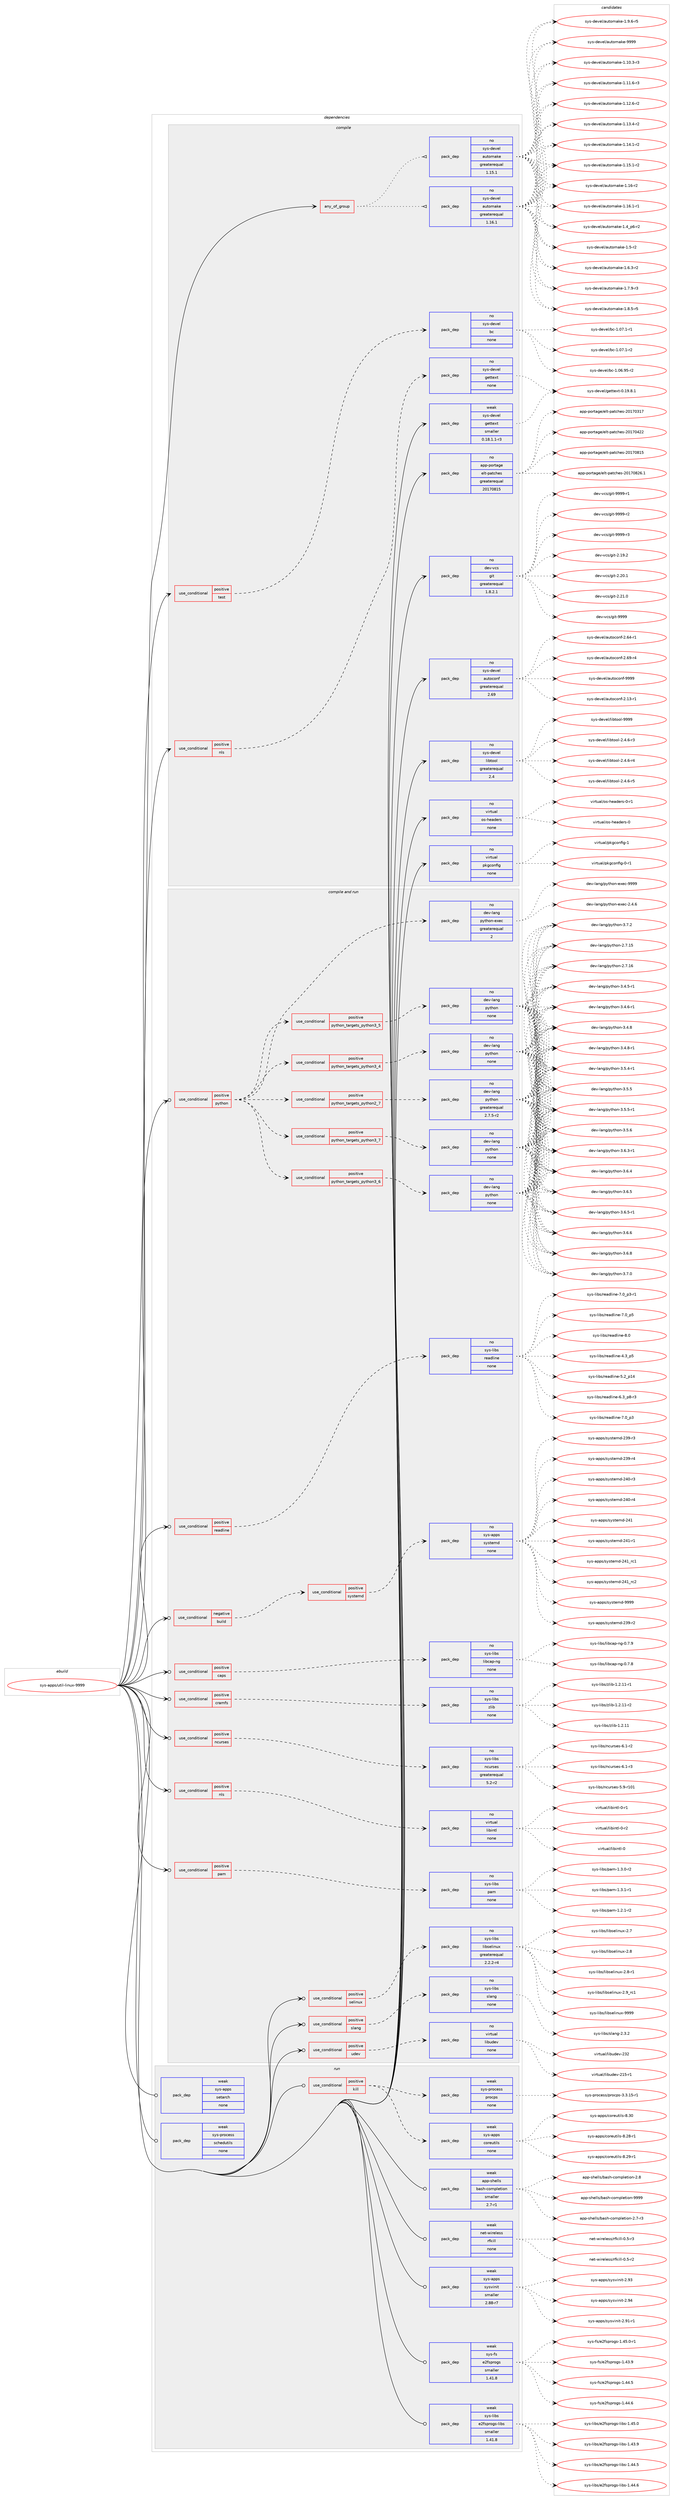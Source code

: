 digraph prolog {

# *************
# Graph options
# *************

newrank=true;
concentrate=true;
compound=true;
graph [rankdir=LR,fontname=Helvetica,fontsize=10,ranksep=1.5];#, ranksep=2.5, nodesep=0.2];
edge  [arrowhead=vee];
node  [fontname=Helvetica,fontsize=10];

# **********
# The ebuild
# **********

subgraph cluster_leftcol {
color=gray;
rank=same;
label=<<i>ebuild</i>>;
id [label="sys-apps/util-linux-9999", color=red, width=4, href="../sys-apps/util-linux-9999.svg"];
}

# ****************
# The dependencies
# ****************

subgraph cluster_midcol {
color=gray;
label=<<i>dependencies</i>>;
subgraph cluster_compile {
fillcolor="#eeeeee";
style=filled;
label=<<i>compile</i>>;
subgraph any27198 {
dependency1716051 [label=<<TABLE BORDER="0" CELLBORDER="1" CELLSPACING="0" CELLPADDING="4"><TR><TD CELLPADDING="10">any_of_group</TD></TR></TABLE>>, shape=none, color=red];subgraph pack1230431 {
dependency1716052 [label=<<TABLE BORDER="0" CELLBORDER="1" CELLSPACING="0" CELLPADDING="4" WIDTH="220"><TR><TD ROWSPAN="6" CELLPADDING="30">pack_dep</TD></TR><TR><TD WIDTH="110">no</TD></TR><TR><TD>sys-devel</TD></TR><TR><TD>automake</TD></TR><TR><TD>greaterequal</TD></TR><TR><TD>1.16.1</TD></TR></TABLE>>, shape=none, color=blue];
}
dependency1716051:e -> dependency1716052:w [weight=20,style="dotted",arrowhead="oinv"];
subgraph pack1230432 {
dependency1716053 [label=<<TABLE BORDER="0" CELLBORDER="1" CELLSPACING="0" CELLPADDING="4" WIDTH="220"><TR><TD ROWSPAN="6" CELLPADDING="30">pack_dep</TD></TR><TR><TD WIDTH="110">no</TD></TR><TR><TD>sys-devel</TD></TR><TR><TD>automake</TD></TR><TR><TD>greaterequal</TD></TR><TR><TD>1.15.1</TD></TR></TABLE>>, shape=none, color=blue];
}
dependency1716051:e -> dependency1716053:w [weight=20,style="dotted",arrowhead="oinv"];
}
id:e -> dependency1716051:w [weight=20,style="solid",arrowhead="vee"];
subgraph cond457545 {
dependency1716054 [label=<<TABLE BORDER="0" CELLBORDER="1" CELLSPACING="0" CELLPADDING="4"><TR><TD ROWSPAN="3" CELLPADDING="10">use_conditional</TD></TR><TR><TD>positive</TD></TR><TR><TD>nls</TD></TR></TABLE>>, shape=none, color=red];
subgraph pack1230433 {
dependency1716055 [label=<<TABLE BORDER="0" CELLBORDER="1" CELLSPACING="0" CELLPADDING="4" WIDTH="220"><TR><TD ROWSPAN="6" CELLPADDING="30">pack_dep</TD></TR><TR><TD WIDTH="110">no</TD></TR><TR><TD>sys-devel</TD></TR><TR><TD>gettext</TD></TR><TR><TD>none</TD></TR><TR><TD></TD></TR></TABLE>>, shape=none, color=blue];
}
dependency1716054:e -> dependency1716055:w [weight=20,style="dashed",arrowhead="vee"];
}
id:e -> dependency1716054:w [weight=20,style="solid",arrowhead="vee"];
subgraph cond457546 {
dependency1716056 [label=<<TABLE BORDER="0" CELLBORDER="1" CELLSPACING="0" CELLPADDING="4"><TR><TD ROWSPAN="3" CELLPADDING="10">use_conditional</TD></TR><TR><TD>positive</TD></TR><TR><TD>test</TD></TR></TABLE>>, shape=none, color=red];
subgraph pack1230434 {
dependency1716057 [label=<<TABLE BORDER="0" CELLBORDER="1" CELLSPACING="0" CELLPADDING="4" WIDTH="220"><TR><TD ROWSPAN="6" CELLPADDING="30">pack_dep</TD></TR><TR><TD WIDTH="110">no</TD></TR><TR><TD>sys-devel</TD></TR><TR><TD>bc</TD></TR><TR><TD>none</TD></TR><TR><TD></TD></TR></TABLE>>, shape=none, color=blue];
}
dependency1716056:e -> dependency1716057:w [weight=20,style="dashed",arrowhead="vee"];
}
id:e -> dependency1716056:w [weight=20,style="solid",arrowhead="vee"];
subgraph pack1230435 {
dependency1716058 [label=<<TABLE BORDER="0" CELLBORDER="1" CELLSPACING="0" CELLPADDING="4" WIDTH="220"><TR><TD ROWSPAN="6" CELLPADDING="30">pack_dep</TD></TR><TR><TD WIDTH="110">no</TD></TR><TR><TD>app-portage</TD></TR><TR><TD>elt-patches</TD></TR><TR><TD>greaterequal</TD></TR><TR><TD>20170815</TD></TR></TABLE>>, shape=none, color=blue];
}
id:e -> dependency1716058:w [weight=20,style="solid",arrowhead="vee"];
subgraph pack1230436 {
dependency1716059 [label=<<TABLE BORDER="0" CELLBORDER="1" CELLSPACING="0" CELLPADDING="4" WIDTH="220"><TR><TD ROWSPAN="6" CELLPADDING="30">pack_dep</TD></TR><TR><TD WIDTH="110">no</TD></TR><TR><TD>dev-vcs</TD></TR><TR><TD>git</TD></TR><TR><TD>greaterequal</TD></TR><TR><TD>1.8.2.1</TD></TR></TABLE>>, shape=none, color=blue];
}
id:e -> dependency1716059:w [weight=20,style="solid",arrowhead="vee"];
subgraph pack1230437 {
dependency1716060 [label=<<TABLE BORDER="0" CELLBORDER="1" CELLSPACING="0" CELLPADDING="4" WIDTH="220"><TR><TD ROWSPAN="6" CELLPADDING="30">pack_dep</TD></TR><TR><TD WIDTH="110">no</TD></TR><TR><TD>sys-devel</TD></TR><TR><TD>autoconf</TD></TR><TR><TD>greaterequal</TD></TR><TR><TD>2.69</TD></TR></TABLE>>, shape=none, color=blue];
}
id:e -> dependency1716060:w [weight=20,style="solid",arrowhead="vee"];
subgraph pack1230438 {
dependency1716061 [label=<<TABLE BORDER="0" CELLBORDER="1" CELLSPACING="0" CELLPADDING="4" WIDTH="220"><TR><TD ROWSPAN="6" CELLPADDING="30">pack_dep</TD></TR><TR><TD WIDTH="110">no</TD></TR><TR><TD>sys-devel</TD></TR><TR><TD>libtool</TD></TR><TR><TD>greaterequal</TD></TR><TR><TD>2.4</TD></TR></TABLE>>, shape=none, color=blue];
}
id:e -> dependency1716061:w [weight=20,style="solid",arrowhead="vee"];
subgraph pack1230439 {
dependency1716062 [label=<<TABLE BORDER="0" CELLBORDER="1" CELLSPACING="0" CELLPADDING="4" WIDTH="220"><TR><TD ROWSPAN="6" CELLPADDING="30">pack_dep</TD></TR><TR><TD WIDTH="110">no</TD></TR><TR><TD>virtual</TD></TR><TR><TD>os-headers</TD></TR><TR><TD>none</TD></TR><TR><TD></TD></TR></TABLE>>, shape=none, color=blue];
}
id:e -> dependency1716062:w [weight=20,style="solid",arrowhead="vee"];
subgraph pack1230440 {
dependency1716063 [label=<<TABLE BORDER="0" CELLBORDER="1" CELLSPACING="0" CELLPADDING="4" WIDTH="220"><TR><TD ROWSPAN="6" CELLPADDING="30">pack_dep</TD></TR><TR><TD WIDTH="110">no</TD></TR><TR><TD>virtual</TD></TR><TR><TD>pkgconfig</TD></TR><TR><TD>none</TD></TR><TR><TD></TD></TR></TABLE>>, shape=none, color=blue];
}
id:e -> dependency1716063:w [weight=20,style="solid",arrowhead="vee"];
subgraph pack1230441 {
dependency1716064 [label=<<TABLE BORDER="0" CELLBORDER="1" CELLSPACING="0" CELLPADDING="4" WIDTH="220"><TR><TD ROWSPAN="6" CELLPADDING="30">pack_dep</TD></TR><TR><TD WIDTH="110">weak</TD></TR><TR><TD>sys-devel</TD></TR><TR><TD>gettext</TD></TR><TR><TD>smaller</TD></TR><TR><TD>0.18.1.1-r3</TD></TR></TABLE>>, shape=none, color=blue];
}
id:e -> dependency1716064:w [weight=20,style="solid",arrowhead="vee"];
}
subgraph cluster_compileandrun {
fillcolor="#eeeeee";
style=filled;
label=<<i>compile and run</i>>;
subgraph cond457547 {
dependency1716065 [label=<<TABLE BORDER="0" CELLBORDER="1" CELLSPACING="0" CELLPADDING="4"><TR><TD ROWSPAN="3" CELLPADDING="10">use_conditional</TD></TR><TR><TD>negative</TD></TR><TR><TD>build</TD></TR></TABLE>>, shape=none, color=red];
subgraph cond457548 {
dependency1716066 [label=<<TABLE BORDER="0" CELLBORDER="1" CELLSPACING="0" CELLPADDING="4"><TR><TD ROWSPAN="3" CELLPADDING="10">use_conditional</TD></TR><TR><TD>positive</TD></TR><TR><TD>systemd</TD></TR></TABLE>>, shape=none, color=red];
subgraph pack1230442 {
dependency1716067 [label=<<TABLE BORDER="0" CELLBORDER="1" CELLSPACING="0" CELLPADDING="4" WIDTH="220"><TR><TD ROWSPAN="6" CELLPADDING="30">pack_dep</TD></TR><TR><TD WIDTH="110">no</TD></TR><TR><TD>sys-apps</TD></TR><TR><TD>systemd</TD></TR><TR><TD>none</TD></TR><TR><TD></TD></TR></TABLE>>, shape=none, color=blue];
}
dependency1716066:e -> dependency1716067:w [weight=20,style="dashed",arrowhead="vee"];
}
dependency1716065:e -> dependency1716066:w [weight=20,style="dashed",arrowhead="vee"];
}
id:e -> dependency1716065:w [weight=20,style="solid",arrowhead="odotvee"];
subgraph cond457549 {
dependency1716068 [label=<<TABLE BORDER="0" CELLBORDER="1" CELLSPACING="0" CELLPADDING="4"><TR><TD ROWSPAN="3" CELLPADDING="10">use_conditional</TD></TR><TR><TD>positive</TD></TR><TR><TD>caps</TD></TR></TABLE>>, shape=none, color=red];
subgraph pack1230443 {
dependency1716069 [label=<<TABLE BORDER="0" CELLBORDER="1" CELLSPACING="0" CELLPADDING="4" WIDTH="220"><TR><TD ROWSPAN="6" CELLPADDING="30">pack_dep</TD></TR><TR><TD WIDTH="110">no</TD></TR><TR><TD>sys-libs</TD></TR><TR><TD>libcap-ng</TD></TR><TR><TD>none</TD></TR><TR><TD></TD></TR></TABLE>>, shape=none, color=blue];
}
dependency1716068:e -> dependency1716069:w [weight=20,style="dashed",arrowhead="vee"];
}
id:e -> dependency1716068:w [weight=20,style="solid",arrowhead="odotvee"];
subgraph cond457550 {
dependency1716070 [label=<<TABLE BORDER="0" CELLBORDER="1" CELLSPACING="0" CELLPADDING="4"><TR><TD ROWSPAN="3" CELLPADDING="10">use_conditional</TD></TR><TR><TD>positive</TD></TR><TR><TD>cramfs</TD></TR></TABLE>>, shape=none, color=red];
subgraph pack1230444 {
dependency1716071 [label=<<TABLE BORDER="0" CELLBORDER="1" CELLSPACING="0" CELLPADDING="4" WIDTH="220"><TR><TD ROWSPAN="6" CELLPADDING="30">pack_dep</TD></TR><TR><TD WIDTH="110">no</TD></TR><TR><TD>sys-libs</TD></TR><TR><TD>zlib</TD></TR><TR><TD>none</TD></TR><TR><TD></TD></TR></TABLE>>, shape=none, color=blue];
}
dependency1716070:e -> dependency1716071:w [weight=20,style="dashed",arrowhead="vee"];
}
id:e -> dependency1716070:w [weight=20,style="solid",arrowhead="odotvee"];
subgraph cond457551 {
dependency1716072 [label=<<TABLE BORDER="0" CELLBORDER="1" CELLSPACING="0" CELLPADDING="4"><TR><TD ROWSPAN="3" CELLPADDING="10">use_conditional</TD></TR><TR><TD>positive</TD></TR><TR><TD>ncurses</TD></TR></TABLE>>, shape=none, color=red];
subgraph pack1230445 {
dependency1716073 [label=<<TABLE BORDER="0" CELLBORDER="1" CELLSPACING="0" CELLPADDING="4" WIDTH="220"><TR><TD ROWSPAN="6" CELLPADDING="30">pack_dep</TD></TR><TR><TD WIDTH="110">no</TD></TR><TR><TD>sys-libs</TD></TR><TR><TD>ncurses</TD></TR><TR><TD>greaterequal</TD></TR><TR><TD>5.2-r2</TD></TR></TABLE>>, shape=none, color=blue];
}
dependency1716072:e -> dependency1716073:w [weight=20,style="dashed",arrowhead="vee"];
}
id:e -> dependency1716072:w [weight=20,style="solid",arrowhead="odotvee"];
subgraph cond457552 {
dependency1716074 [label=<<TABLE BORDER="0" CELLBORDER="1" CELLSPACING="0" CELLPADDING="4"><TR><TD ROWSPAN="3" CELLPADDING="10">use_conditional</TD></TR><TR><TD>positive</TD></TR><TR><TD>nls</TD></TR></TABLE>>, shape=none, color=red];
subgraph pack1230446 {
dependency1716075 [label=<<TABLE BORDER="0" CELLBORDER="1" CELLSPACING="0" CELLPADDING="4" WIDTH="220"><TR><TD ROWSPAN="6" CELLPADDING="30">pack_dep</TD></TR><TR><TD WIDTH="110">no</TD></TR><TR><TD>virtual</TD></TR><TR><TD>libintl</TD></TR><TR><TD>none</TD></TR><TR><TD></TD></TR></TABLE>>, shape=none, color=blue];
}
dependency1716074:e -> dependency1716075:w [weight=20,style="dashed",arrowhead="vee"];
}
id:e -> dependency1716074:w [weight=20,style="solid",arrowhead="odotvee"];
subgraph cond457553 {
dependency1716076 [label=<<TABLE BORDER="0" CELLBORDER="1" CELLSPACING="0" CELLPADDING="4"><TR><TD ROWSPAN="3" CELLPADDING="10">use_conditional</TD></TR><TR><TD>positive</TD></TR><TR><TD>pam</TD></TR></TABLE>>, shape=none, color=red];
subgraph pack1230447 {
dependency1716077 [label=<<TABLE BORDER="0" CELLBORDER="1" CELLSPACING="0" CELLPADDING="4" WIDTH="220"><TR><TD ROWSPAN="6" CELLPADDING="30">pack_dep</TD></TR><TR><TD WIDTH="110">no</TD></TR><TR><TD>sys-libs</TD></TR><TR><TD>pam</TD></TR><TR><TD>none</TD></TR><TR><TD></TD></TR></TABLE>>, shape=none, color=blue];
}
dependency1716076:e -> dependency1716077:w [weight=20,style="dashed",arrowhead="vee"];
}
id:e -> dependency1716076:w [weight=20,style="solid",arrowhead="odotvee"];
subgraph cond457554 {
dependency1716078 [label=<<TABLE BORDER="0" CELLBORDER="1" CELLSPACING="0" CELLPADDING="4"><TR><TD ROWSPAN="3" CELLPADDING="10">use_conditional</TD></TR><TR><TD>positive</TD></TR><TR><TD>python</TD></TR></TABLE>>, shape=none, color=red];
subgraph cond457555 {
dependency1716079 [label=<<TABLE BORDER="0" CELLBORDER="1" CELLSPACING="0" CELLPADDING="4"><TR><TD ROWSPAN="3" CELLPADDING="10">use_conditional</TD></TR><TR><TD>positive</TD></TR><TR><TD>python_targets_python2_7</TD></TR></TABLE>>, shape=none, color=red];
subgraph pack1230448 {
dependency1716080 [label=<<TABLE BORDER="0" CELLBORDER="1" CELLSPACING="0" CELLPADDING="4" WIDTH="220"><TR><TD ROWSPAN="6" CELLPADDING="30">pack_dep</TD></TR><TR><TD WIDTH="110">no</TD></TR><TR><TD>dev-lang</TD></TR><TR><TD>python</TD></TR><TR><TD>greaterequal</TD></TR><TR><TD>2.7.5-r2</TD></TR></TABLE>>, shape=none, color=blue];
}
dependency1716079:e -> dependency1716080:w [weight=20,style="dashed",arrowhead="vee"];
}
dependency1716078:e -> dependency1716079:w [weight=20,style="dashed",arrowhead="vee"];
subgraph cond457556 {
dependency1716081 [label=<<TABLE BORDER="0" CELLBORDER="1" CELLSPACING="0" CELLPADDING="4"><TR><TD ROWSPAN="3" CELLPADDING="10">use_conditional</TD></TR><TR><TD>positive</TD></TR><TR><TD>python_targets_python3_4</TD></TR></TABLE>>, shape=none, color=red];
subgraph pack1230449 {
dependency1716082 [label=<<TABLE BORDER="0" CELLBORDER="1" CELLSPACING="0" CELLPADDING="4" WIDTH="220"><TR><TD ROWSPAN="6" CELLPADDING="30">pack_dep</TD></TR><TR><TD WIDTH="110">no</TD></TR><TR><TD>dev-lang</TD></TR><TR><TD>python</TD></TR><TR><TD>none</TD></TR><TR><TD></TD></TR></TABLE>>, shape=none, color=blue];
}
dependency1716081:e -> dependency1716082:w [weight=20,style="dashed",arrowhead="vee"];
}
dependency1716078:e -> dependency1716081:w [weight=20,style="dashed",arrowhead="vee"];
subgraph cond457557 {
dependency1716083 [label=<<TABLE BORDER="0" CELLBORDER="1" CELLSPACING="0" CELLPADDING="4"><TR><TD ROWSPAN="3" CELLPADDING="10">use_conditional</TD></TR><TR><TD>positive</TD></TR><TR><TD>python_targets_python3_5</TD></TR></TABLE>>, shape=none, color=red];
subgraph pack1230450 {
dependency1716084 [label=<<TABLE BORDER="0" CELLBORDER="1" CELLSPACING="0" CELLPADDING="4" WIDTH="220"><TR><TD ROWSPAN="6" CELLPADDING="30">pack_dep</TD></TR><TR><TD WIDTH="110">no</TD></TR><TR><TD>dev-lang</TD></TR><TR><TD>python</TD></TR><TR><TD>none</TD></TR><TR><TD></TD></TR></TABLE>>, shape=none, color=blue];
}
dependency1716083:e -> dependency1716084:w [weight=20,style="dashed",arrowhead="vee"];
}
dependency1716078:e -> dependency1716083:w [weight=20,style="dashed",arrowhead="vee"];
subgraph cond457558 {
dependency1716085 [label=<<TABLE BORDER="0" CELLBORDER="1" CELLSPACING="0" CELLPADDING="4"><TR><TD ROWSPAN="3" CELLPADDING="10">use_conditional</TD></TR><TR><TD>positive</TD></TR><TR><TD>python_targets_python3_6</TD></TR></TABLE>>, shape=none, color=red];
subgraph pack1230451 {
dependency1716086 [label=<<TABLE BORDER="0" CELLBORDER="1" CELLSPACING="0" CELLPADDING="4" WIDTH="220"><TR><TD ROWSPAN="6" CELLPADDING="30">pack_dep</TD></TR><TR><TD WIDTH="110">no</TD></TR><TR><TD>dev-lang</TD></TR><TR><TD>python</TD></TR><TR><TD>none</TD></TR><TR><TD></TD></TR></TABLE>>, shape=none, color=blue];
}
dependency1716085:e -> dependency1716086:w [weight=20,style="dashed",arrowhead="vee"];
}
dependency1716078:e -> dependency1716085:w [weight=20,style="dashed",arrowhead="vee"];
subgraph cond457559 {
dependency1716087 [label=<<TABLE BORDER="0" CELLBORDER="1" CELLSPACING="0" CELLPADDING="4"><TR><TD ROWSPAN="3" CELLPADDING="10">use_conditional</TD></TR><TR><TD>positive</TD></TR><TR><TD>python_targets_python3_7</TD></TR></TABLE>>, shape=none, color=red];
subgraph pack1230452 {
dependency1716088 [label=<<TABLE BORDER="0" CELLBORDER="1" CELLSPACING="0" CELLPADDING="4" WIDTH="220"><TR><TD ROWSPAN="6" CELLPADDING="30">pack_dep</TD></TR><TR><TD WIDTH="110">no</TD></TR><TR><TD>dev-lang</TD></TR><TR><TD>python</TD></TR><TR><TD>none</TD></TR><TR><TD></TD></TR></TABLE>>, shape=none, color=blue];
}
dependency1716087:e -> dependency1716088:w [weight=20,style="dashed",arrowhead="vee"];
}
dependency1716078:e -> dependency1716087:w [weight=20,style="dashed",arrowhead="vee"];
subgraph pack1230453 {
dependency1716089 [label=<<TABLE BORDER="0" CELLBORDER="1" CELLSPACING="0" CELLPADDING="4" WIDTH="220"><TR><TD ROWSPAN="6" CELLPADDING="30">pack_dep</TD></TR><TR><TD WIDTH="110">no</TD></TR><TR><TD>dev-lang</TD></TR><TR><TD>python-exec</TD></TR><TR><TD>greaterequal</TD></TR><TR><TD>2</TD></TR></TABLE>>, shape=none, color=blue];
}
dependency1716078:e -> dependency1716089:w [weight=20,style="dashed",arrowhead="vee"];
}
id:e -> dependency1716078:w [weight=20,style="solid",arrowhead="odotvee"];
subgraph cond457560 {
dependency1716090 [label=<<TABLE BORDER="0" CELLBORDER="1" CELLSPACING="0" CELLPADDING="4"><TR><TD ROWSPAN="3" CELLPADDING="10">use_conditional</TD></TR><TR><TD>positive</TD></TR><TR><TD>readline</TD></TR></TABLE>>, shape=none, color=red];
subgraph pack1230454 {
dependency1716091 [label=<<TABLE BORDER="0" CELLBORDER="1" CELLSPACING="0" CELLPADDING="4" WIDTH="220"><TR><TD ROWSPAN="6" CELLPADDING="30">pack_dep</TD></TR><TR><TD WIDTH="110">no</TD></TR><TR><TD>sys-libs</TD></TR><TR><TD>readline</TD></TR><TR><TD>none</TD></TR><TR><TD></TD></TR></TABLE>>, shape=none, color=blue];
}
dependency1716090:e -> dependency1716091:w [weight=20,style="dashed",arrowhead="vee"];
}
id:e -> dependency1716090:w [weight=20,style="solid",arrowhead="odotvee"];
subgraph cond457561 {
dependency1716092 [label=<<TABLE BORDER="0" CELLBORDER="1" CELLSPACING="0" CELLPADDING="4"><TR><TD ROWSPAN="3" CELLPADDING="10">use_conditional</TD></TR><TR><TD>positive</TD></TR><TR><TD>selinux</TD></TR></TABLE>>, shape=none, color=red];
subgraph pack1230455 {
dependency1716093 [label=<<TABLE BORDER="0" CELLBORDER="1" CELLSPACING="0" CELLPADDING="4" WIDTH="220"><TR><TD ROWSPAN="6" CELLPADDING="30">pack_dep</TD></TR><TR><TD WIDTH="110">no</TD></TR><TR><TD>sys-libs</TD></TR><TR><TD>libselinux</TD></TR><TR><TD>greaterequal</TD></TR><TR><TD>2.2.2-r4</TD></TR></TABLE>>, shape=none, color=blue];
}
dependency1716092:e -> dependency1716093:w [weight=20,style="dashed",arrowhead="vee"];
}
id:e -> dependency1716092:w [weight=20,style="solid",arrowhead="odotvee"];
subgraph cond457562 {
dependency1716094 [label=<<TABLE BORDER="0" CELLBORDER="1" CELLSPACING="0" CELLPADDING="4"><TR><TD ROWSPAN="3" CELLPADDING="10">use_conditional</TD></TR><TR><TD>positive</TD></TR><TR><TD>slang</TD></TR></TABLE>>, shape=none, color=red];
subgraph pack1230456 {
dependency1716095 [label=<<TABLE BORDER="0" CELLBORDER="1" CELLSPACING="0" CELLPADDING="4" WIDTH="220"><TR><TD ROWSPAN="6" CELLPADDING="30">pack_dep</TD></TR><TR><TD WIDTH="110">no</TD></TR><TR><TD>sys-libs</TD></TR><TR><TD>slang</TD></TR><TR><TD>none</TD></TR><TR><TD></TD></TR></TABLE>>, shape=none, color=blue];
}
dependency1716094:e -> dependency1716095:w [weight=20,style="dashed",arrowhead="vee"];
}
id:e -> dependency1716094:w [weight=20,style="solid",arrowhead="odotvee"];
subgraph cond457563 {
dependency1716096 [label=<<TABLE BORDER="0" CELLBORDER="1" CELLSPACING="0" CELLPADDING="4"><TR><TD ROWSPAN="3" CELLPADDING="10">use_conditional</TD></TR><TR><TD>positive</TD></TR><TR><TD>udev</TD></TR></TABLE>>, shape=none, color=red];
subgraph pack1230457 {
dependency1716097 [label=<<TABLE BORDER="0" CELLBORDER="1" CELLSPACING="0" CELLPADDING="4" WIDTH="220"><TR><TD ROWSPAN="6" CELLPADDING="30">pack_dep</TD></TR><TR><TD WIDTH="110">no</TD></TR><TR><TD>virtual</TD></TR><TR><TD>libudev</TD></TR><TR><TD>none</TD></TR><TR><TD></TD></TR></TABLE>>, shape=none, color=blue];
}
dependency1716096:e -> dependency1716097:w [weight=20,style="dashed",arrowhead="vee"];
}
id:e -> dependency1716096:w [weight=20,style="solid",arrowhead="odotvee"];
}
subgraph cluster_run {
fillcolor="#eeeeee";
style=filled;
label=<<i>run</i>>;
subgraph cond457564 {
dependency1716098 [label=<<TABLE BORDER="0" CELLBORDER="1" CELLSPACING="0" CELLPADDING="4"><TR><TD ROWSPAN="3" CELLPADDING="10">use_conditional</TD></TR><TR><TD>positive</TD></TR><TR><TD>kill</TD></TR></TABLE>>, shape=none, color=red];
subgraph pack1230458 {
dependency1716099 [label=<<TABLE BORDER="0" CELLBORDER="1" CELLSPACING="0" CELLPADDING="4" WIDTH="220"><TR><TD ROWSPAN="6" CELLPADDING="30">pack_dep</TD></TR><TR><TD WIDTH="110">weak</TD></TR><TR><TD>sys-apps</TD></TR><TR><TD>coreutils</TD></TR><TR><TD>none</TD></TR><TR><TD></TD></TR></TABLE>>, shape=none, color=blue];
}
dependency1716098:e -> dependency1716099:w [weight=20,style="dashed",arrowhead="vee"];
subgraph pack1230459 {
dependency1716100 [label=<<TABLE BORDER="0" CELLBORDER="1" CELLSPACING="0" CELLPADDING="4" WIDTH="220"><TR><TD ROWSPAN="6" CELLPADDING="30">pack_dep</TD></TR><TR><TD WIDTH="110">weak</TD></TR><TR><TD>sys-process</TD></TR><TR><TD>procps</TD></TR><TR><TD>none</TD></TR><TR><TD></TD></TR></TABLE>>, shape=none, color=blue];
}
dependency1716098:e -> dependency1716100:w [weight=20,style="dashed",arrowhead="vee"];
}
id:e -> dependency1716098:w [weight=20,style="solid",arrowhead="odot"];
subgraph pack1230460 {
dependency1716101 [label=<<TABLE BORDER="0" CELLBORDER="1" CELLSPACING="0" CELLPADDING="4" WIDTH="220"><TR><TD ROWSPAN="6" CELLPADDING="30">pack_dep</TD></TR><TR><TD WIDTH="110">weak</TD></TR><TR><TD>app-shells</TD></TR><TR><TD>bash-completion</TD></TR><TR><TD>smaller</TD></TR><TR><TD>2.7-r1</TD></TR></TABLE>>, shape=none, color=blue];
}
id:e -> dependency1716101:w [weight=20,style="solid",arrowhead="odot"];
subgraph pack1230461 {
dependency1716102 [label=<<TABLE BORDER="0" CELLBORDER="1" CELLSPACING="0" CELLPADDING="4" WIDTH="220"><TR><TD ROWSPAN="6" CELLPADDING="30">pack_dep</TD></TR><TR><TD WIDTH="110">weak</TD></TR><TR><TD>net-wireless</TD></TR><TR><TD>rfkill</TD></TR><TR><TD>none</TD></TR><TR><TD></TD></TR></TABLE>>, shape=none, color=blue];
}
id:e -> dependency1716102:w [weight=20,style="solid",arrowhead="odot"];
subgraph pack1230462 {
dependency1716103 [label=<<TABLE BORDER="0" CELLBORDER="1" CELLSPACING="0" CELLPADDING="4" WIDTH="220"><TR><TD ROWSPAN="6" CELLPADDING="30">pack_dep</TD></TR><TR><TD WIDTH="110">weak</TD></TR><TR><TD>sys-apps</TD></TR><TR><TD>setarch</TD></TR><TR><TD>none</TD></TR><TR><TD></TD></TR></TABLE>>, shape=none, color=blue];
}
id:e -> dependency1716103:w [weight=20,style="solid",arrowhead="odot"];
subgraph pack1230463 {
dependency1716104 [label=<<TABLE BORDER="0" CELLBORDER="1" CELLSPACING="0" CELLPADDING="4" WIDTH="220"><TR><TD ROWSPAN="6" CELLPADDING="30">pack_dep</TD></TR><TR><TD WIDTH="110">weak</TD></TR><TR><TD>sys-apps</TD></TR><TR><TD>sysvinit</TD></TR><TR><TD>smaller</TD></TR><TR><TD>2.88-r7</TD></TR></TABLE>>, shape=none, color=blue];
}
id:e -> dependency1716104:w [weight=20,style="solid",arrowhead="odot"];
subgraph pack1230464 {
dependency1716105 [label=<<TABLE BORDER="0" CELLBORDER="1" CELLSPACING="0" CELLPADDING="4" WIDTH="220"><TR><TD ROWSPAN="6" CELLPADDING="30">pack_dep</TD></TR><TR><TD WIDTH="110">weak</TD></TR><TR><TD>sys-fs</TD></TR><TR><TD>e2fsprogs</TD></TR><TR><TD>smaller</TD></TR><TR><TD>1.41.8</TD></TR></TABLE>>, shape=none, color=blue];
}
id:e -> dependency1716105:w [weight=20,style="solid",arrowhead="odot"];
subgraph pack1230465 {
dependency1716106 [label=<<TABLE BORDER="0" CELLBORDER="1" CELLSPACING="0" CELLPADDING="4" WIDTH="220"><TR><TD ROWSPAN="6" CELLPADDING="30">pack_dep</TD></TR><TR><TD WIDTH="110">weak</TD></TR><TR><TD>sys-libs</TD></TR><TR><TD>e2fsprogs-libs</TD></TR><TR><TD>smaller</TD></TR><TR><TD>1.41.8</TD></TR></TABLE>>, shape=none, color=blue];
}
id:e -> dependency1716106:w [weight=20,style="solid",arrowhead="odot"];
subgraph pack1230466 {
dependency1716107 [label=<<TABLE BORDER="0" CELLBORDER="1" CELLSPACING="0" CELLPADDING="4" WIDTH="220"><TR><TD ROWSPAN="6" CELLPADDING="30">pack_dep</TD></TR><TR><TD WIDTH="110">weak</TD></TR><TR><TD>sys-process</TD></TR><TR><TD>schedutils</TD></TR><TR><TD>none</TD></TR><TR><TD></TD></TR></TABLE>>, shape=none, color=blue];
}
id:e -> dependency1716107:w [weight=20,style="solid",arrowhead="odot"];
}
}

# **************
# The candidates
# **************

subgraph cluster_choices {
rank=same;
color=gray;
label=<<i>candidates</i>>;

subgraph choice1230431 {
color=black;
nodesep=1;
choice11512111545100101118101108479711711611110997107101454946494846514511451 [label="sys-devel/automake-1.10.3-r3", color=red, width=4,href="../sys-devel/automake-1.10.3-r3.svg"];
choice11512111545100101118101108479711711611110997107101454946494946544511451 [label="sys-devel/automake-1.11.6-r3", color=red, width=4,href="../sys-devel/automake-1.11.6-r3.svg"];
choice11512111545100101118101108479711711611110997107101454946495046544511450 [label="sys-devel/automake-1.12.6-r2", color=red, width=4,href="../sys-devel/automake-1.12.6-r2.svg"];
choice11512111545100101118101108479711711611110997107101454946495146524511450 [label="sys-devel/automake-1.13.4-r2", color=red, width=4,href="../sys-devel/automake-1.13.4-r2.svg"];
choice11512111545100101118101108479711711611110997107101454946495246494511450 [label="sys-devel/automake-1.14.1-r2", color=red, width=4,href="../sys-devel/automake-1.14.1-r2.svg"];
choice11512111545100101118101108479711711611110997107101454946495346494511450 [label="sys-devel/automake-1.15.1-r2", color=red, width=4,href="../sys-devel/automake-1.15.1-r2.svg"];
choice1151211154510010111810110847971171161111099710710145494649544511450 [label="sys-devel/automake-1.16-r2", color=red, width=4,href="../sys-devel/automake-1.16-r2.svg"];
choice11512111545100101118101108479711711611110997107101454946495446494511449 [label="sys-devel/automake-1.16.1-r1", color=red, width=4,href="../sys-devel/automake-1.16.1-r1.svg"];
choice115121115451001011181011084797117116111109971071014549465295112544511450 [label="sys-devel/automake-1.4_p6-r2", color=red, width=4,href="../sys-devel/automake-1.4_p6-r2.svg"];
choice11512111545100101118101108479711711611110997107101454946534511450 [label="sys-devel/automake-1.5-r2", color=red, width=4,href="../sys-devel/automake-1.5-r2.svg"];
choice115121115451001011181011084797117116111109971071014549465446514511450 [label="sys-devel/automake-1.6.3-r2", color=red, width=4,href="../sys-devel/automake-1.6.3-r2.svg"];
choice115121115451001011181011084797117116111109971071014549465546574511451 [label="sys-devel/automake-1.7.9-r3", color=red, width=4,href="../sys-devel/automake-1.7.9-r3.svg"];
choice115121115451001011181011084797117116111109971071014549465646534511453 [label="sys-devel/automake-1.8.5-r5", color=red, width=4,href="../sys-devel/automake-1.8.5-r5.svg"];
choice115121115451001011181011084797117116111109971071014549465746544511453 [label="sys-devel/automake-1.9.6-r5", color=red, width=4,href="../sys-devel/automake-1.9.6-r5.svg"];
choice115121115451001011181011084797117116111109971071014557575757 [label="sys-devel/automake-9999", color=red, width=4,href="../sys-devel/automake-9999.svg"];
dependency1716052:e -> choice11512111545100101118101108479711711611110997107101454946494846514511451:w [style=dotted,weight="100"];
dependency1716052:e -> choice11512111545100101118101108479711711611110997107101454946494946544511451:w [style=dotted,weight="100"];
dependency1716052:e -> choice11512111545100101118101108479711711611110997107101454946495046544511450:w [style=dotted,weight="100"];
dependency1716052:e -> choice11512111545100101118101108479711711611110997107101454946495146524511450:w [style=dotted,weight="100"];
dependency1716052:e -> choice11512111545100101118101108479711711611110997107101454946495246494511450:w [style=dotted,weight="100"];
dependency1716052:e -> choice11512111545100101118101108479711711611110997107101454946495346494511450:w [style=dotted,weight="100"];
dependency1716052:e -> choice1151211154510010111810110847971171161111099710710145494649544511450:w [style=dotted,weight="100"];
dependency1716052:e -> choice11512111545100101118101108479711711611110997107101454946495446494511449:w [style=dotted,weight="100"];
dependency1716052:e -> choice115121115451001011181011084797117116111109971071014549465295112544511450:w [style=dotted,weight="100"];
dependency1716052:e -> choice11512111545100101118101108479711711611110997107101454946534511450:w [style=dotted,weight="100"];
dependency1716052:e -> choice115121115451001011181011084797117116111109971071014549465446514511450:w [style=dotted,weight="100"];
dependency1716052:e -> choice115121115451001011181011084797117116111109971071014549465546574511451:w [style=dotted,weight="100"];
dependency1716052:e -> choice115121115451001011181011084797117116111109971071014549465646534511453:w [style=dotted,weight="100"];
dependency1716052:e -> choice115121115451001011181011084797117116111109971071014549465746544511453:w [style=dotted,weight="100"];
dependency1716052:e -> choice115121115451001011181011084797117116111109971071014557575757:w [style=dotted,weight="100"];
}
subgraph choice1230432 {
color=black;
nodesep=1;
choice11512111545100101118101108479711711611110997107101454946494846514511451 [label="sys-devel/automake-1.10.3-r3", color=red, width=4,href="../sys-devel/automake-1.10.3-r3.svg"];
choice11512111545100101118101108479711711611110997107101454946494946544511451 [label="sys-devel/automake-1.11.6-r3", color=red, width=4,href="../sys-devel/automake-1.11.6-r3.svg"];
choice11512111545100101118101108479711711611110997107101454946495046544511450 [label="sys-devel/automake-1.12.6-r2", color=red, width=4,href="../sys-devel/automake-1.12.6-r2.svg"];
choice11512111545100101118101108479711711611110997107101454946495146524511450 [label="sys-devel/automake-1.13.4-r2", color=red, width=4,href="../sys-devel/automake-1.13.4-r2.svg"];
choice11512111545100101118101108479711711611110997107101454946495246494511450 [label="sys-devel/automake-1.14.1-r2", color=red, width=4,href="../sys-devel/automake-1.14.1-r2.svg"];
choice11512111545100101118101108479711711611110997107101454946495346494511450 [label="sys-devel/automake-1.15.1-r2", color=red, width=4,href="../sys-devel/automake-1.15.1-r2.svg"];
choice1151211154510010111810110847971171161111099710710145494649544511450 [label="sys-devel/automake-1.16-r2", color=red, width=4,href="../sys-devel/automake-1.16-r2.svg"];
choice11512111545100101118101108479711711611110997107101454946495446494511449 [label="sys-devel/automake-1.16.1-r1", color=red, width=4,href="../sys-devel/automake-1.16.1-r1.svg"];
choice115121115451001011181011084797117116111109971071014549465295112544511450 [label="sys-devel/automake-1.4_p6-r2", color=red, width=4,href="../sys-devel/automake-1.4_p6-r2.svg"];
choice11512111545100101118101108479711711611110997107101454946534511450 [label="sys-devel/automake-1.5-r2", color=red, width=4,href="../sys-devel/automake-1.5-r2.svg"];
choice115121115451001011181011084797117116111109971071014549465446514511450 [label="sys-devel/automake-1.6.3-r2", color=red, width=4,href="../sys-devel/automake-1.6.3-r2.svg"];
choice115121115451001011181011084797117116111109971071014549465546574511451 [label="sys-devel/automake-1.7.9-r3", color=red, width=4,href="../sys-devel/automake-1.7.9-r3.svg"];
choice115121115451001011181011084797117116111109971071014549465646534511453 [label="sys-devel/automake-1.8.5-r5", color=red, width=4,href="../sys-devel/automake-1.8.5-r5.svg"];
choice115121115451001011181011084797117116111109971071014549465746544511453 [label="sys-devel/automake-1.9.6-r5", color=red, width=4,href="../sys-devel/automake-1.9.6-r5.svg"];
choice115121115451001011181011084797117116111109971071014557575757 [label="sys-devel/automake-9999", color=red, width=4,href="../sys-devel/automake-9999.svg"];
dependency1716053:e -> choice11512111545100101118101108479711711611110997107101454946494846514511451:w [style=dotted,weight="100"];
dependency1716053:e -> choice11512111545100101118101108479711711611110997107101454946494946544511451:w [style=dotted,weight="100"];
dependency1716053:e -> choice11512111545100101118101108479711711611110997107101454946495046544511450:w [style=dotted,weight="100"];
dependency1716053:e -> choice11512111545100101118101108479711711611110997107101454946495146524511450:w [style=dotted,weight="100"];
dependency1716053:e -> choice11512111545100101118101108479711711611110997107101454946495246494511450:w [style=dotted,weight="100"];
dependency1716053:e -> choice11512111545100101118101108479711711611110997107101454946495346494511450:w [style=dotted,weight="100"];
dependency1716053:e -> choice1151211154510010111810110847971171161111099710710145494649544511450:w [style=dotted,weight="100"];
dependency1716053:e -> choice11512111545100101118101108479711711611110997107101454946495446494511449:w [style=dotted,weight="100"];
dependency1716053:e -> choice115121115451001011181011084797117116111109971071014549465295112544511450:w [style=dotted,weight="100"];
dependency1716053:e -> choice11512111545100101118101108479711711611110997107101454946534511450:w [style=dotted,weight="100"];
dependency1716053:e -> choice115121115451001011181011084797117116111109971071014549465446514511450:w [style=dotted,weight="100"];
dependency1716053:e -> choice115121115451001011181011084797117116111109971071014549465546574511451:w [style=dotted,weight="100"];
dependency1716053:e -> choice115121115451001011181011084797117116111109971071014549465646534511453:w [style=dotted,weight="100"];
dependency1716053:e -> choice115121115451001011181011084797117116111109971071014549465746544511453:w [style=dotted,weight="100"];
dependency1716053:e -> choice115121115451001011181011084797117116111109971071014557575757:w [style=dotted,weight="100"];
}
subgraph choice1230433 {
color=black;
nodesep=1;
choice1151211154510010111810110847103101116116101120116454846495746564649 [label="sys-devel/gettext-0.19.8.1", color=red, width=4,href="../sys-devel/gettext-0.19.8.1.svg"];
dependency1716055:e -> choice1151211154510010111810110847103101116116101120116454846495746564649:w [style=dotted,weight="100"];
}
subgraph choice1230434 {
color=black;
nodesep=1;
choice1151211154510010111810110847989945494648544657534511450 [label="sys-devel/bc-1.06.95-r2", color=red, width=4,href="../sys-devel/bc-1.06.95-r2.svg"];
choice11512111545100101118101108479899454946485546494511449 [label="sys-devel/bc-1.07.1-r1", color=red, width=4,href="../sys-devel/bc-1.07.1-r1.svg"];
choice11512111545100101118101108479899454946485546494511450 [label="sys-devel/bc-1.07.1-r2", color=red, width=4,href="../sys-devel/bc-1.07.1-r2.svg"];
dependency1716057:e -> choice1151211154510010111810110847989945494648544657534511450:w [style=dotted,weight="100"];
dependency1716057:e -> choice11512111545100101118101108479899454946485546494511449:w [style=dotted,weight="100"];
dependency1716057:e -> choice11512111545100101118101108479899454946485546494511450:w [style=dotted,weight="100"];
}
subgraph choice1230435 {
color=black;
nodesep=1;
choice97112112451121111141169710310147101108116451129711699104101115455048495548514955 [label="app-portage/elt-patches-20170317", color=red, width=4,href="../app-portage/elt-patches-20170317.svg"];
choice97112112451121111141169710310147101108116451129711699104101115455048495548525050 [label="app-portage/elt-patches-20170422", color=red, width=4,href="../app-portage/elt-patches-20170422.svg"];
choice97112112451121111141169710310147101108116451129711699104101115455048495548564953 [label="app-portage/elt-patches-20170815", color=red, width=4,href="../app-portage/elt-patches-20170815.svg"];
choice971121124511211111411697103101471011081164511297116991041011154550484955485650544649 [label="app-portage/elt-patches-20170826.1", color=red, width=4,href="../app-portage/elt-patches-20170826.1.svg"];
dependency1716058:e -> choice97112112451121111141169710310147101108116451129711699104101115455048495548514955:w [style=dotted,weight="100"];
dependency1716058:e -> choice97112112451121111141169710310147101108116451129711699104101115455048495548525050:w [style=dotted,weight="100"];
dependency1716058:e -> choice97112112451121111141169710310147101108116451129711699104101115455048495548564953:w [style=dotted,weight="100"];
dependency1716058:e -> choice971121124511211111411697103101471011081164511297116991041011154550484955485650544649:w [style=dotted,weight="100"];
}
subgraph choice1230436 {
color=black;
nodesep=1;
choice10010111845118991154710310511645504649574650 [label="dev-vcs/git-2.19.2", color=red, width=4,href="../dev-vcs/git-2.19.2.svg"];
choice10010111845118991154710310511645504650484649 [label="dev-vcs/git-2.20.1", color=red, width=4,href="../dev-vcs/git-2.20.1.svg"];
choice10010111845118991154710310511645504650494648 [label="dev-vcs/git-2.21.0", color=red, width=4,href="../dev-vcs/git-2.21.0.svg"];
choice1001011184511899115471031051164557575757 [label="dev-vcs/git-9999", color=red, width=4,href="../dev-vcs/git-9999.svg"];
choice10010111845118991154710310511645575757574511449 [label="dev-vcs/git-9999-r1", color=red, width=4,href="../dev-vcs/git-9999-r1.svg"];
choice10010111845118991154710310511645575757574511450 [label="dev-vcs/git-9999-r2", color=red, width=4,href="../dev-vcs/git-9999-r2.svg"];
choice10010111845118991154710310511645575757574511451 [label="dev-vcs/git-9999-r3", color=red, width=4,href="../dev-vcs/git-9999-r3.svg"];
dependency1716059:e -> choice10010111845118991154710310511645504649574650:w [style=dotted,weight="100"];
dependency1716059:e -> choice10010111845118991154710310511645504650484649:w [style=dotted,weight="100"];
dependency1716059:e -> choice10010111845118991154710310511645504650494648:w [style=dotted,weight="100"];
dependency1716059:e -> choice1001011184511899115471031051164557575757:w [style=dotted,weight="100"];
dependency1716059:e -> choice10010111845118991154710310511645575757574511449:w [style=dotted,weight="100"];
dependency1716059:e -> choice10010111845118991154710310511645575757574511450:w [style=dotted,weight="100"];
dependency1716059:e -> choice10010111845118991154710310511645575757574511451:w [style=dotted,weight="100"];
}
subgraph choice1230437 {
color=black;
nodesep=1;
choice1151211154510010111810110847971171161119911111010245504649514511449 [label="sys-devel/autoconf-2.13-r1", color=red, width=4,href="../sys-devel/autoconf-2.13-r1.svg"];
choice1151211154510010111810110847971171161119911111010245504654524511449 [label="sys-devel/autoconf-2.64-r1", color=red, width=4,href="../sys-devel/autoconf-2.64-r1.svg"];
choice1151211154510010111810110847971171161119911111010245504654574511452 [label="sys-devel/autoconf-2.69-r4", color=red, width=4,href="../sys-devel/autoconf-2.69-r4.svg"];
choice115121115451001011181011084797117116111991111101024557575757 [label="sys-devel/autoconf-9999", color=red, width=4,href="../sys-devel/autoconf-9999.svg"];
dependency1716060:e -> choice1151211154510010111810110847971171161119911111010245504649514511449:w [style=dotted,weight="100"];
dependency1716060:e -> choice1151211154510010111810110847971171161119911111010245504654524511449:w [style=dotted,weight="100"];
dependency1716060:e -> choice1151211154510010111810110847971171161119911111010245504654574511452:w [style=dotted,weight="100"];
dependency1716060:e -> choice115121115451001011181011084797117116111991111101024557575757:w [style=dotted,weight="100"];
}
subgraph choice1230438 {
color=black;
nodesep=1;
choice1151211154510010111810110847108105981161111111084550465246544511451 [label="sys-devel/libtool-2.4.6-r3", color=red, width=4,href="../sys-devel/libtool-2.4.6-r3.svg"];
choice1151211154510010111810110847108105981161111111084550465246544511452 [label="sys-devel/libtool-2.4.6-r4", color=red, width=4,href="../sys-devel/libtool-2.4.6-r4.svg"];
choice1151211154510010111810110847108105981161111111084550465246544511453 [label="sys-devel/libtool-2.4.6-r5", color=red, width=4,href="../sys-devel/libtool-2.4.6-r5.svg"];
choice1151211154510010111810110847108105981161111111084557575757 [label="sys-devel/libtool-9999", color=red, width=4,href="../sys-devel/libtool-9999.svg"];
dependency1716061:e -> choice1151211154510010111810110847108105981161111111084550465246544511451:w [style=dotted,weight="100"];
dependency1716061:e -> choice1151211154510010111810110847108105981161111111084550465246544511452:w [style=dotted,weight="100"];
dependency1716061:e -> choice1151211154510010111810110847108105981161111111084550465246544511453:w [style=dotted,weight="100"];
dependency1716061:e -> choice1151211154510010111810110847108105981161111111084557575757:w [style=dotted,weight="100"];
}
subgraph choice1230439 {
color=black;
nodesep=1;
choice118105114116117971084711111545104101971001011141154548 [label="virtual/os-headers-0", color=red, width=4,href="../virtual/os-headers-0.svg"];
choice1181051141161179710847111115451041019710010111411545484511449 [label="virtual/os-headers-0-r1", color=red, width=4,href="../virtual/os-headers-0-r1.svg"];
dependency1716062:e -> choice118105114116117971084711111545104101971001011141154548:w [style=dotted,weight="100"];
dependency1716062:e -> choice1181051141161179710847111115451041019710010111411545484511449:w [style=dotted,weight="100"];
}
subgraph choice1230440 {
color=black;
nodesep=1;
choice11810511411611797108471121071039911111010210510345484511449 [label="virtual/pkgconfig-0-r1", color=red, width=4,href="../virtual/pkgconfig-0-r1.svg"];
choice1181051141161179710847112107103991111101021051034549 [label="virtual/pkgconfig-1", color=red, width=4,href="../virtual/pkgconfig-1.svg"];
dependency1716063:e -> choice11810511411611797108471121071039911111010210510345484511449:w [style=dotted,weight="100"];
dependency1716063:e -> choice1181051141161179710847112107103991111101021051034549:w [style=dotted,weight="100"];
}
subgraph choice1230441 {
color=black;
nodesep=1;
choice1151211154510010111810110847103101116116101120116454846495746564649 [label="sys-devel/gettext-0.19.8.1", color=red, width=4,href="../sys-devel/gettext-0.19.8.1.svg"];
dependency1716064:e -> choice1151211154510010111810110847103101116116101120116454846495746564649:w [style=dotted,weight="100"];
}
subgraph choice1230442 {
color=black;
nodesep=1;
choice115121115459711211211547115121115116101109100455051574511450 [label="sys-apps/systemd-239-r2", color=red, width=4,href="../sys-apps/systemd-239-r2.svg"];
choice115121115459711211211547115121115116101109100455051574511451 [label="sys-apps/systemd-239-r3", color=red, width=4,href="../sys-apps/systemd-239-r3.svg"];
choice115121115459711211211547115121115116101109100455051574511452 [label="sys-apps/systemd-239-r4", color=red, width=4,href="../sys-apps/systemd-239-r4.svg"];
choice115121115459711211211547115121115116101109100455052484511451 [label="sys-apps/systemd-240-r3", color=red, width=4,href="../sys-apps/systemd-240-r3.svg"];
choice115121115459711211211547115121115116101109100455052484511452 [label="sys-apps/systemd-240-r4", color=red, width=4,href="../sys-apps/systemd-240-r4.svg"];
choice11512111545971121121154711512111511610110910045505249 [label="sys-apps/systemd-241", color=red, width=4,href="../sys-apps/systemd-241.svg"];
choice115121115459711211211547115121115116101109100455052494511449 [label="sys-apps/systemd-241-r1", color=red, width=4,href="../sys-apps/systemd-241-r1.svg"];
choice11512111545971121121154711512111511610110910045505249951149949 [label="sys-apps/systemd-241_rc1", color=red, width=4,href="../sys-apps/systemd-241_rc1.svg"];
choice11512111545971121121154711512111511610110910045505249951149950 [label="sys-apps/systemd-241_rc2", color=red, width=4,href="../sys-apps/systemd-241_rc2.svg"];
choice1151211154597112112115471151211151161011091004557575757 [label="sys-apps/systemd-9999", color=red, width=4,href="../sys-apps/systemd-9999.svg"];
dependency1716067:e -> choice115121115459711211211547115121115116101109100455051574511450:w [style=dotted,weight="100"];
dependency1716067:e -> choice115121115459711211211547115121115116101109100455051574511451:w [style=dotted,weight="100"];
dependency1716067:e -> choice115121115459711211211547115121115116101109100455051574511452:w [style=dotted,weight="100"];
dependency1716067:e -> choice115121115459711211211547115121115116101109100455052484511451:w [style=dotted,weight="100"];
dependency1716067:e -> choice115121115459711211211547115121115116101109100455052484511452:w [style=dotted,weight="100"];
dependency1716067:e -> choice11512111545971121121154711512111511610110910045505249:w [style=dotted,weight="100"];
dependency1716067:e -> choice115121115459711211211547115121115116101109100455052494511449:w [style=dotted,weight="100"];
dependency1716067:e -> choice11512111545971121121154711512111511610110910045505249951149949:w [style=dotted,weight="100"];
dependency1716067:e -> choice11512111545971121121154711512111511610110910045505249951149950:w [style=dotted,weight="100"];
dependency1716067:e -> choice1151211154597112112115471151211151161011091004557575757:w [style=dotted,weight="100"];
}
subgraph choice1230443 {
color=black;
nodesep=1;
choice11512111545108105981154710810598999711245110103454846554656 [label="sys-libs/libcap-ng-0.7.8", color=red, width=4,href="../sys-libs/libcap-ng-0.7.8.svg"];
choice11512111545108105981154710810598999711245110103454846554657 [label="sys-libs/libcap-ng-0.7.9", color=red, width=4,href="../sys-libs/libcap-ng-0.7.9.svg"];
dependency1716069:e -> choice11512111545108105981154710810598999711245110103454846554656:w [style=dotted,weight="100"];
dependency1716069:e -> choice11512111545108105981154710810598999711245110103454846554657:w [style=dotted,weight="100"];
}
subgraph choice1230444 {
color=black;
nodesep=1;
choice1151211154510810598115471221081059845494650464949 [label="sys-libs/zlib-1.2.11", color=red, width=4,href="../sys-libs/zlib-1.2.11.svg"];
choice11512111545108105981154712210810598454946504649494511449 [label="sys-libs/zlib-1.2.11-r1", color=red, width=4,href="../sys-libs/zlib-1.2.11-r1.svg"];
choice11512111545108105981154712210810598454946504649494511450 [label="sys-libs/zlib-1.2.11-r2", color=red, width=4,href="../sys-libs/zlib-1.2.11-r2.svg"];
dependency1716071:e -> choice1151211154510810598115471221081059845494650464949:w [style=dotted,weight="100"];
dependency1716071:e -> choice11512111545108105981154712210810598454946504649494511449:w [style=dotted,weight="100"];
dependency1716071:e -> choice11512111545108105981154712210810598454946504649494511450:w [style=dotted,weight="100"];
}
subgraph choice1230445 {
color=black;
nodesep=1;
choice115121115451081059811547110991171141151011154553465745114494849 [label="sys-libs/ncurses-5.9-r101", color=red, width=4,href="../sys-libs/ncurses-5.9-r101.svg"];
choice11512111545108105981154711099117114115101115455446494511450 [label="sys-libs/ncurses-6.1-r2", color=red, width=4,href="../sys-libs/ncurses-6.1-r2.svg"];
choice11512111545108105981154711099117114115101115455446494511451 [label="sys-libs/ncurses-6.1-r3", color=red, width=4,href="../sys-libs/ncurses-6.1-r3.svg"];
dependency1716073:e -> choice115121115451081059811547110991171141151011154553465745114494849:w [style=dotted,weight="100"];
dependency1716073:e -> choice11512111545108105981154711099117114115101115455446494511450:w [style=dotted,weight="100"];
dependency1716073:e -> choice11512111545108105981154711099117114115101115455446494511451:w [style=dotted,weight="100"];
}
subgraph choice1230446 {
color=black;
nodesep=1;
choice1181051141161179710847108105981051101161084548 [label="virtual/libintl-0", color=red, width=4,href="../virtual/libintl-0.svg"];
choice11810511411611797108471081059810511011610845484511449 [label="virtual/libintl-0-r1", color=red, width=4,href="../virtual/libintl-0-r1.svg"];
choice11810511411611797108471081059810511011610845484511450 [label="virtual/libintl-0-r2", color=red, width=4,href="../virtual/libintl-0-r2.svg"];
dependency1716075:e -> choice1181051141161179710847108105981051101161084548:w [style=dotted,weight="100"];
dependency1716075:e -> choice11810511411611797108471081059810511011610845484511449:w [style=dotted,weight="100"];
dependency1716075:e -> choice11810511411611797108471081059810511011610845484511450:w [style=dotted,weight="100"];
}
subgraph choice1230447 {
color=black;
nodesep=1;
choice115121115451081059811547112971094549465046494511450 [label="sys-libs/pam-1.2.1-r2", color=red, width=4,href="../sys-libs/pam-1.2.1-r2.svg"];
choice115121115451081059811547112971094549465146484511450 [label="sys-libs/pam-1.3.0-r2", color=red, width=4,href="../sys-libs/pam-1.3.0-r2.svg"];
choice115121115451081059811547112971094549465146494511449 [label="sys-libs/pam-1.3.1-r1", color=red, width=4,href="../sys-libs/pam-1.3.1-r1.svg"];
dependency1716077:e -> choice115121115451081059811547112971094549465046494511450:w [style=dotted,weight="100"];
dependency1716077:e -> choice115121115451081059811547112971094549465146484511450:w [style=dotted,weight="100"];
dependency1716077:e -> choice115121115451081059811547112971094549465146494511449:w [style=dotted,weight="100"];
}
subgraph choice1230448 {
color=black;
nodesep=1;
choice10010111845108971101034711212111610411111045504655464953 [label="dev-lang/python-2.7.15", color=red, width=4,href="../dev-lang/python-2.7.15.svg"];
choice10010111845108971101034711212111610411111045504655464954 [label="dev-lang/python-2.7.16", color=red, width=4,href="../dev-lang/python-2.7.16.svg"];
choice1001011184510897110103471121211161041111104551465246534511449 [label="dev-lang/python-3.4.5-r1", color=red, width=4,href="../dev-lang/python-3.4.5-r1.svg"];
choice1001011184510897110103471121211161041111104551465246544511449 [label="dev-lang/python-3.4.6-r1", color=red, width=4,href="../dev-lang/python-3.4.6-r1.svg"];
choice100101118451089711010347112121116104111110455146524656 [label="dev-lang/python-3.4.8", color=red, width=4,href="../dev-lang/python-3.4.8.svg"];
choice1001011184510897110103471121211161041111104551465246564511449 [label="dev-lang/python-3.4.8-r1", color=red, width=4,href="../dev-lang/python-3.4.8-r1.svg"];
choice1001011184510897110103471121211161041111104551465346524511449 [label="dev-lang/python-3.5.4-r1", color=red, width=4,href="../dev-lang/python-3.5.4-r1.svg"];
choice100101118451089711010347112121116104111110455146534653 [label="dev-lang/python-3.5.5", color=red, width=4,href="../dev-lang/python-3.5.5.svg"];
choice1001011184510897110103471121211161041111104551465346534511449 [label="dev-lang/python-3.5.5-r1", color=red, width=4,href="../dev-lang/python-3.5.5-r1.svg"];
choice100101118451089711010347112121116104111110455146534654 [label="dev-lang/python-3.5.6", color=red, width=4,href="../dev-lang/python-3.5.6.svg"];
choice1001011184510897110103471121211161041111104551465446514511449 [label="dev-lang/python-3.6.3-r1", color=red, width=4,href="../dev-lang/python-3.6.3-r1.svg"];
choice100101118451089711010347112121116104111110455146544652 [label="dev-lang/python-3.6.4", color=red, width=4,href="../dev-lang/python-3.6.4.svg"];
choice100101118451089711010347112121116104111110455146544653 [label="dev-lang/python-3.6.5", color=red, width=4,href="../dev-lang/python-3.6.5.svg"];
choice1001011184510897110103471121211161041111104551465446534511449 [label="dev-lang/python-3.6.5-r1", color=red, width=4,href="../dev-lang/python-3.6.5-r1.svg"];
choice100101118451089711010347112121116104111110455146544654 [label="dev-lang/python-3.6.6", color=red, width=4,href="../dev-lang/python-3.6.6.svg"];
choice100101118451089711010347112121116104111110455146544656 [label="dev-lang/python-3.6.8", color=red, width=4,href="../dev-lang/python-3.6.8.svg"];
choice100101118451089711010347112121116104111110455146554648 [label="dev-lang/python-3.7.0", color=red, width=4,href="../dev-lang/python-3.7.0.svg"];
choice100101118451089711010347112121116104111110455146554650 [label="dev-lang/python-3.7.2", color=red, width=4,href="../dev-lang/python-3.7.2.svg"];
dependency1716080:e -> choice10010111845108971101034711212111610411111045504655464953:w [style=dotted,weight="100"];
dependency1716080:e -> choice10010111845108971101034711212111610411111045504655464954:w [style=dotted,weight="100"];
dependency1716080:e -> choice1001011184510897110103471121211161041111104551465246534511449:w [style=dotted,weight="100"];
dependency1716080:e -> choice1001011184510897110103471121211161041111104551465246544511449:w [style=dotted,weight="100"];
dependency1716080:e -> choice100101118451089711010347112121116104111110455146524656:w [style=dotted,weight="100"];
dependency1716080:e -> choice1001011184510897110103471121211161041111104551465246564511449:w [style=dotted,weight="100"];
dependency1716080:e -> choice1001011184510897110103471121211161041111104551465346524511449:w [style=dotted,weight="100"];
dependency1716080:e -> choice100101118451089711010347112121116104111110455146534653:w [style=dotted,weight="100"];
dependency1716080:e -> choice1001011184510897110103471121211161041111104551465346534511449:w [style=dotted,weight="100"];
dependency1716080:e -> choice100101118451089711010347112121116104111110455146534654:w [style=dotted,weight="100"];
dependency1716080:e -> choice1001011184510897110103471121211161041111104551465446514511449:w [style=dotted,weight="100"];
dependency1716080:e -> choice100101118451089711010347112121116104111110455146544652:w [style=dotted,weight="100"];
dependency1716080:e -> choice100101118451089711010347112121116104111110455146544653:w [style=dotted,weight="100"];
dependency1716080:e -> choice1001011184510897110103471121211161041111104551465446534511449:w [style=dotted,weight="100"];
dependency1716080:e -> choice100101118451089711010347112121116104111110455146544654:w [style=dotted,weight="100"];
dependency1716080:e -> choice100101118451089711010347112121116104111110455146544656:w [style=dotted,weight="100"];
dependency1716080:e -> choice100101118451089711010347112121116104111110455146554648:w [style=dotted,weight="100"];
dependency1716080:e -> choice100101118451089711010347112121116104111110455146554650:w [style=dotted,weight="100"];
}
subgraph choice1230449 {
color=black;
nodesep=1;
choice10010111845108971101034711212111610411111045504655464953 [label="dev-lang/python-2.7.15", color=red, width=4,href="../dev-lang/python-2.7.15.svg"];
choice10010111845108971101034711212111610411111045504655464954 [label="dev-lang/python-2.7.16", color=red, width=4,href="../dev-lang/python-2.7.16.svg"];
choice1001011184510897110103471121211161041111104551465246534511449 [label="dev-lang/python-3.4.5-r1", color=red, width=4,href="../dev-lang/python-3.4.5-r1.svg"];
choice1001011184510897110103471121211161041111104551465246544511449 [label="dev-lang/python-3.4.6-r1", color=red, width=4,href="../dev-lang/python-3.4.6-r1.svg"];
choice100101118451089711010347112121116104111110455146524656 [label="dev-lang/python-3.4.8", color=red, width=4,href="../dev-lang/python-3.4.8.svg"];
choice1001011184510897110103471121211161041111104551465246564511449 [label="dev-lang/python-3.4.8-r1", color=red, width=4,href="../dev-lang/python-3.4.8-r1.svg"];
choice1001011184510897110103471121211161041111104551465346524511449 [label="dev-lang/python-3.5.4-r1", color=red, width=4,href="../dev-lang/python-3.5.4-r1.svg"];
choice100101118451089711010347112121116104111110455146534653 [label="dev-lang/python-3.5.5", color=red, width=4,href="../dev-lang/python-3.5.5.svg"];
choice1001011184510897110103471121211161041111104551465346534511449 [label="dev-lang/python-3.5.5-r1", color=red, width=4,href="../dev-lang/python-3.5.5-r1.svg"];
choice100101118451089711010347112121116104111110455146534654 [label="dev-lang/python-3.5.6", color=red, width=4,href="../dev-lang/python-3.5.6.svg"];
choice1001011184510897110103471121211161041111104551465446514511449 [label="dev-lang/python-3.6.3-r1", color=red, width=4,href="../dev-lang/python-3.6.3-r1.svg"];
choice100101118451089711010347112121116104111110455146544652 [label="dev-lang/python-3.6.4", color=red, width=4,href="../dev-lang/python-3.6.4.svg"];
choice100101118451089711010347112121116104111110455146544653 [label="dev-lang/python-3.6.5", color=red, width=4,href="../dev-lang/python-3.6.5.svg"];
choice1001011184510897110103471121211161041111104551465446534511449 [label="dev-lang/python-3.6.5-r1", color=red, width=4,href="../dev-lang/python-3.6.5-r1.svg"];
choice100101118451089711010347112121116104111110455146544654 [label="dev-lang/python-3.6.6", color=red, width=4,href="../dev-lang/python-3.6.6.svg"];
choice100101118451089711010347112121116104111110455146544656 [label="dev-lang/python-3.6.8", color=red, width=4,href="../dev-lang/python-3.6.8.svg"];
choice100101118451089711010347112121116104111110455146554648 [label="dev-lang/python-3.7.0", color=red, width=4,href="../dev-lang/python-3.7.0.svg"];
choice100101118451089711010347112121116104111110455146554650 [label="dev-lang/python-3.7.2", color=red, width=4,href="../dev-lang/python-3.7.2.svg"];
dependency1716082:e -> choice10010111845108971101034711212111610411111045504655464953:w [style=dotted,weight="100"];
dependency1716082:e -> choice10010111845108971101034711212111610411111045504655464954:w [style=dotted,weight="100"];
dependency1716082:e -> choice1001011184510897110103471121211161041111104551465246534511449:w [style=dotted,weight="100"];
dependency1716082:e -> choice1001011184510897110103471121211161041111104551465246544511449:w [style=dotted,weight="100"];
dependency1716082:e -> choice100101118451089711010347112121116104111110455146524656:w [style=dotted,weight="100"];
dependency1716082:e -> choice1001011184510897110103471121211161041111104551465246564511449:w [style=dotted,weight="100"];
dependency1716082:e -> choice1001011184510897110103471121211161041111104551465346524511449:w [style=dotted,weight="100"];
dependency1716082:e -> choice100101118451089711010347112121116104111110455146534653:w [style=dotted,weight="100"];
dependency1716082:e -> choice1001011184510897110103471121211161041111104551465346534511449:w [style=dotted,weight="100"];
dependency1716082:e -> choice100101118451089711010347112121116104111110455146534654:w [style=dotted,weight="100"];
dependency1716082:e -> choice1001011184510897110103471121211161041111104551465446514511449:w [style=dotted,weight="100"];
dependency1716082:e -> choice100101118451089711010347112121116104111110455146544652:w [style=dotted,weight="100"];
dependency1716082:e -> choice100101118451089711010347112121116104111110455146544653:w [style=dotted,weight="100"];
dependency1716082:e -> choice1001011184510897110103471121211161041111104551465446534511449:w [style=dotted,weight="100"];
dependency1716082:e -> choice100101118451089711010347112121116104111110455146544654:w [style=dotted,weight="100"];
dependency1716082:e -> choice100101118451089711010347112121116104111110455146544656:w [style=dotted,weight="100"];
dependency1716082:e -> choice100101118451089711010347112121116104111110455146554648:w [style=dotted,weight="100"];
dependency1716082:e -> choice100101118451089711010347112121116104111110455146554650:w [style=dotted,weight="100"];
}
subgraph choice1230450 {
color=black;
nodesep=1;
choice10010111845108971101034711212111610411111045504655464953 [label="dev-lang/python-2.7.15", color=red, width=4,href="../dev-lang/python-2.7.15.svg"];
choice10010111845108971101034711212111610411111045504655464954 [label="dev-lang/python-2.7.16", color=red, width=4,href="../dev-lang/python-2.7.16.svg"];
choice1001011184510897110103471121211161041111104551465246534511449 [label="dev-lang/python-3.4.5-r1", color=red, width=4,href="../dev-lang/python-3.4.5-r1.svg"];
choice1001011184510897110103471121211161041111104551465246544511449 [label="dev-lang/python-3.4.6-r1", color=red, width=4,href="../dev-lang/python-3.4.6-r1.svg"];
choice100101118451089711010347112121116104111110455146524656 [label="dev-lang/python-3.4.8", color=red, width=4,href="../dev-lang/python-3.4.8.svg"];
choice1001011184510897110103471121211161041111104551465246564511449 [label="dev-lang/python-3.4.8-r1", color=red, width=4,href="../dev-lang/python-3.4.8-r1.svg"];
choice1001011184510897110103471121211161041111104551465346524511449 [label="dev-lang/python-3.5.4-r1", color=red, width=4,href="../dev-lang/python-3.5.4-r1.svg"];
choice100101118451089711010347112121116104111110455146534653 [label="dev-lang/python-3.5.5", color=red, width=4,href="../dev-lang/python-3.5.5.svg"];
choice1001011184510897110103471121211161041111104551465346534511449 [label="dev-lang/python-3.5.5-r1", color=red, width=4,href="../dev-lang/python-3.5.5-r1.svg"];
choice100101118451089711010347112121116104111110455146534654 [label="dev-lang/python-3.5.6", color=red, width=4,href="../dev-lang/python-3.5.6.svg"];
choice1001011184510897110103471121211161041111104551465446514511449 [label="dev-lang/python-3.6.3-r1", color=red, width=4,href="../dev-lang/python-3.6.3-r1.svg"];
choice100101118451089711010347112121116104111110455146544652 [label="dev-lang/python-3.6.4", color=red, width=4,href="../dev-lang/python-3.6.4.svg"];
choice100101118451089711010347112121116104111110455146544653 [label="dev-lang/python-3.6.5", color=red, width=4,href="../dev-lang/python-3.6.5.svg"];
choice1001011184510897110103471121211161041111104551465446534511449 [label="dev-lang/python-3.6.5-r1", color=red, width=4,href="../dev-lang/python-3.6.5-r1.svg"];
choice100101118451089711010347112121116104111110455146544654 [label="dev-lang/python-3.6.6", color=red, width=4,href="../dev-lang/python-3.6.6.svg"];
choice100101118451089711010347112121116104111110455146544656 [label="dev-lang/python-3.6.8", color=red, width=4,href="../dev-lang/python-3.6.8.svg"];
choice100101118451089711010347112121116104111110455146554648 [label="dev-lang/python-3.7.0", color=red, width=4,href="../dev-lang/python-3.7.0.svg"];
choice100101118451089711010347112121116104111110455146554650 [label="dev-lang/python-3.7.2", color=red, width=4,href="../dev-lang/python-3.7.2.svg"];
dependency1716084:e -> choice10010111845108971101034711212111610411111045504655464953:w [style=dotted,weight="100"];
dependency1716084:e -> choice10010111845108971101034711212111610411111045504655464954:w [style=dotted,weight="100"];
dependency1716084:e -> choice1001011184510897110103471121211161041111104551465246534511449:w [style=dotted,weight="100"];
dependency1716084:e -> choice1001011184510897110103471121211161041111104551465246544511449:w [style=dotted,weight="100"];
dependency1716084:e -> choice100101118451089711010347112121116104111110455146524656:w [style=dotted,weight="100"];
dependency1716084:e -> choice1001011184510897110103471121211161041111104551465246564511449:w [style=dotted,weight="100"];
dependency1716084:e -> choice1001011184510897110103471121211161041111104551465346524511449:w [style=dotted,weight="100"];
dependency1716084:e -> choice100101118451089711010347112121116104111110455146534653:w [style=dotted,weight="100"];
dependency1716084:e -> choice1001011184510897110103471121211161041111104551465346534511449:w [style=dotted,weight="100"];
dependency1716084:e -> choice100101118451089711010347112121116104111110455146534654:w [style=dotted,weight="100"];
dependency1716084:e -> choice1001011184510897110103471121211161041111104551465446514511449:w [style=dotted,weight="100"];
dependency1716084:e -> choice100101118451089711010347112121116104111110455146544652:w [style=dotted,weight="100"];
dependency1716084:e -> choice100101118451089711010347112121116104111110455146544653:w [style=dotted,weight="100"];
dependency1716084:e -> choice1001011184510897110103471121211161041111104551465446534511449:w [style=dotted,weight="100"];
dependency1716084:e -> choice100101118451089711010347112121116104111110455146544654:w [style=dotted,weight="100"];
dependency1716084:e -> choice100101118451089711010347112121116104111110455146544656:w [style=dotted,weight="100"];
dependency1716084:e -> choice100101118451089711010347112121116104111110455146554648:w [style=dotted,weight="100"];
dependency1716084:e -> choice100101118451089711010347112121116104111110455146554650:w [style=dotted,weight="100"];
}
subgraph choice1230451 {
color=black;
nodesep=1;
choice10010111845108971101034711212111610411111045504655464953 [label="dev-lang/python-2.7.15", color=red, width=4,href="../dev-lang/python-2.7.15.svg"];
choice10010111845108971101034711212111610411111045504655464954 [label="dev-lang/python-2.7.16", color=red, width=4,href="../dev-lang/python-2.7.16.svg"];
choice1001011184510897110103471121211161041111104551465246534511449 [label="dev-lang/python-3.4.5-r1", color=red, width=4,href="../dev-lang/python-3.4.5-r1.svg"];
choice1001011184510897110103471121211161041111104551465246544511449 [label="dev-lang/python-3.4.6-r1", color=red, width=4,href="../dev-lang/python-3.4.6-r1.svg"];
choice100101118451089711010347112121116104111110455146524656 [label="dev-lang/python-3.4.8", color=red, width=4,href="../dev-lang/python-3.4.8.svg"];
choice1001011184510897110103471121211161041111104551465246564511449 [label="dev-lang/python-3.4.8-r1", color=red, width=4,href="../dev-lang/python-3.4.8-r1.svg"];
choice1001011184510897110103471121211161041111104551465346524511449 [label="dev-lang/python-3.5.4-r1", color=red, width=4,href="../dev-lang/python-3.5.4-r1.svg"];
choice100101118451089711010347112121116104111110455146534653 [label="dev-lang/python-3.5.5", color=red, width=4,href="../dev-lang/python-3.5.5.svg"];
choice1001011184510897110103471121211161041111104551465346534511449 [label="dev-lang/python-3.5.5-r1", color=red, width=4,href="../dev-lang/python-3.5.5-r1.svg"];
choice100101118451089711010347112121116104111110455146534654 [label="dev-lang/python-3.5.6", color=red, width=4,href="../dev-lang/python-3.5.6.svg"];
choice1001011184510897110103471121211161041111104551465446514511449 [label="dev-lang/python-3.6.3-r1", color=red, width=4,href="../dev-lang/python-3.6.3-r1.svg"];
choice100101118451089711010347112121116104111110455146544652 [label="dev-lang/python-3.6.4", color=red, width=4,href="../dev-lang/python-3.6.4.svg"];
choice100101118451089711010347112121116104111110455146544653 [label="dev-lang/python-3.6.5", color=red, width=4,href="../dev-lang/python-3.6.5.svg"];
choice1001011184510897110103471121211161041111104551465446534511449 [label="dev-lang/python-3.6.5-r1", color=red, width=4,href="../dev-lang/python-3.6.5-r1.svg"];
choice100101118451089711010347112121116104111110455146544654 [label="dev-lang/python-3.6.6", color=red, width=4,href="../dev-lang/python-3.6.6.svg"];
choice100101118451089711010347112121116104111110455146544656 [label="dev-lang/python-3.6.8", color=red, width=4,href="../dev-lang/python-3.6.8.svg"];
choice100101118451089711010347112121116104111110455146554648 [label="dev-lang/python-3.7.0", color=red, width=4,href="../dev-lang/python-3.7.0.svg"];
choice100101118451089711010347112121116104111110455146554650 [label="dev-lang/python-3.7.2", color=red, width=4,href="../dev-lang/python-3.7.2.svg"];
dependency1716086:e -> choice10010111845108971101034711212111610411111045504655464953:w [style=dotted,weight="100"];
dependency1716086:e -> choice10010111845108971101034711212111610411111045504655464954:w [style=dotted,weight="100"];
dependency1716086:e -> choice1001011184510897110103471121211161041111104551465246534511449:w [style=dotted,weight="100"];
dependency1716086:e -> choice1001011184510897110103471121211161041111104551465246544511449:w [style=dotted,weight="100"];
dependency1716086:e -> choice100101118451089711010347112121116104111110455146524656:w [style=dotted,weight="100"];
dependency1716086:e -> choice1001011184510897110103471121211161041111104551465246564511449:w [style=dotted,weight="100"];
dependency1716086:e -> choice1001011184510897110103471121211161041111104551465346524511449:w [style=dotted,weight="100"];
dependency1716086:e -> choice100101118451089711010347112121116104111110455146534653:w [style=dotted,weight="100"];
dependency1716086:e -> choice1001011184510897110103471121211161041111104551465346534511449:w [style=dotted,weight="100"];
dependency1716086:e -> choice100101118451089711010347112121116104111110455146534654:w [style=dotted,weight="100"];
dependency1716086:e -> choice1001011184510897110103471121211161041111104551465446514511449:w [style=dotted,weight="100"];
dependency1716086:e -> choice100101118451089711010347112121116104111110455146544652:w [style=dotted,weight="100"];
dependency1716086:e -> choice100101118451089711010347112121116104111110455146544653:w [style=dotted,weight="100"];
dependency1716086:e -> choice1001011184510897110103471121211161041111104551465446534511449:w [style=dotted,weight="100"];
dependency1716086:e -> choice100101118451089711010347112121116104111110455146544654:w [style=dotted,weight="100"];
dependency1716086:e -> choice100101118451089711010347112121116104111110455146544656:w [style=dotted,weight="100"];
dependency1716086:e -> choice100101118451089711010347112121116104111110455146554648:w [style=dotted,weight="100"];
dependency1716086:e -> choice100101118451089711010347112121116104111110455146554650:w [style=dotted,weight="100"];
}
subgraph choice1230452 {
color=black;
nodesep=1;
choice10010111845108971101034711212111610411111045504655464953 [label="dev-lang/python-2.7.15", color=red, width=4,href="../dev-lang/python-2.7.15.svg"];
choice10010111845108971101034711212111610411111045504655464954 [label="dev-lang/python-2.7.16", color=red, width=4,href="../dev-lang/python-2.7.16.svg"];
choice1001011184510897110103471121211161041111104551465246534511449 [label="dev-lang/python-3.4.5-r1", color=red, width=4,href="../dev-lang/python-3.4.5-r1.svg"];
choice1001011184510897110103471121211161041111104551465246544511449 [label="dev-lang/python-3.4.6-r1", color=red, width=4,href="../dev-lang/python-3.4.6-r1.svg"];
choice100101118451089711010347112121116104111110455146524656 [label="dev-lang/python-3.4.8", color=red, width=4,href="../dev-lang/python-3.4.8.svg"];
choice1001011184510897110103471121211161041111104551465246564511449 [label="dev-lang/python-3.4.8-r1", color=red, width=4,href="../dev-lang/python-3.4.8-r1.svg"];
choice1001011184510897110103471121211161041111104551465346524511449 [label="dev-lang/python-3.5.4-r1", color=red, width=4,href="../dev-lang/python-3.5.4-r1.svg"];
choice100101118451089711010347112121116104111110455146534653 [label="dev-lang/python-3.5.5", color=red, width=4,href="../dev-lang/python-3.5.5.svg"];
choice1001011184510897110103471121211161041111104551465346534511449 [label="dev-lang/python-3.5.5-r1", color=red, width=4,href="../dev-lang/python-3.5.5-r1.svg"];
choice100101118451089711010347112121116104111110455146534654 [label="dev-lang/python-3.5.6", color=red, width=4,href="../dev-lang/python-3.5.6.svg"];
choice1001011184510897110103471121211161041111104551465446514511449 [label="dev-lang/python-3.6.3-r1", color=red, width=4,href="../dev-lang/python-3.6.3-r1.svg"];
choice100101118451089711010347112121116104111110455146544652 [label="dev-lang/python-3.6.4", color=red, width=4,href="../dev-lang/python-3.6.4.svg"];
choice100101118451089711010347112121116104111110455146544653 [label="dev-lang/python-3.6.5", color=red, width=4,href="../dev-lang/python-3.6.5.svg"];
choice1001011184510897110103471121211161041111104551465446534511449 [label="dev-lang/python-3.6.5-r1", color=red, width=4,href="../dev-lang/python-3.6.5-r1.svg"];
choice100101118451089711010347112121116104111110455146544654 [label="dev-lang/python-3.6.6", color=red, width=4,href="../dev-lang/python-3.6.6.svg"];
choice100101118451089711010347112121116104111110455146544656 [label="dev-lang/python-3.6.8", color=red, width=4,href="../dev-lang/python-3.6.8.svg"];
choice100101118451089711010347112121116104111110455146554648 [label="dev-lang/python-3.7.0", color=red, width=4,href="../dev-lang/python-3.7.0.svg"];
choice100101118451089711010347112121116104111110455146554650 [label="dev-lang/python-3.7.2", color=red, width=4,href="../dev-lang/python-3.7.2.svg"];
dependency1716088:e -> choice10010111845108971101034711212111610411111045504655464953:w [style=dotted,weight="100"];
dependency1716088:e -> choice10010111845108971101034711212111610411111045504655464954:w [style=dotted,weight="100"];
dependency1716088:e -> choice1001011184510897110103471121211161041111104551465246534511449:w [style=dotted,weight="100"];
dependency1716088:e -> choice1001011184510897110103471121211161041111104551465246544511449:w [style=dotted,weight="100"];
dependency1716088:e -> choice100101118451089711010347112121116104111110455146524656:w [style=dotted,weight="100"];
dependency1716088:e -> choice1001011184510897110103471121211161041111104551465246564511449:w [style=dotted,weight="100"];
dependency1716088:e -> choice1001011184510897110103471121211161041111104551465346524511449:w [style=dotted,weight="100"];
dependency1716088:e -> choice100101118451089711010347112121116104111110455146534653:w [style=dotted,weight="100"];
dependency1716088:e -> choice1001011184510897110103471121211161041111104551465346534511449:w [style=dotted,weight="100"];
dependency1716088:e -> choice100101118451089711010347112121116104111110455146534654:w [style=dotted,weight="100"];
dependency1716088:e -> choice1001011184510897110103471121211161041111104551465446514511449:w [style=dotted,weight="100"];
dependency1716088:e -> choice100101118451089711010347112121116104111110455146544652:w [style=dotted,weight="100"];
dependency1716088:e -> choice100101118451089711010347112121116104111110455146544653:w [style=dotted,weight="100"];
dependency1716088:e -> choice1001011184510897110103471121211161041111104551465446534511449:w [style=dotted,weight="100"];
dependency1716088:e -> choice100101118451089711010347112121116104111110455146544654:w [style=dotted,weight="100"];
dependency1716088:e -> choice100101118451089711010347112121116104111110455146544656:w [style=dotted,weight="100"];
dependency1716088:e -> choice100101118451089711010347112121116104111110455146554648:w [style=dotted,weight="100"];
dependency1716088:e -> choice100101118451089711010347112121116104111110455146554650:w [style=dotted,weight="100"];
}
subgraph choice1230453 {
color=black;
nodesep=1;
choice1001011184510897110103471121211161041111104510112010199455046524654 [label="dev-lang/python-exec-2.4.6", color=red, width=4,href="../dev-lang/python-exec-2.4.6.svg"];
choice10010111845108971101034711212111610411111045101120101994557575757 [label="dev-lang/python-exec-9999", color=red, width=4,href="../dev-lang/python-exec-9999.svg"];
dependency1716089:e -> choice1001011184510897110103471121211161041111104510112010199455046524654:w [style=dotted,weight="100"];
dependency1716089:e -> choice10010111845108971101034711212111610411111045101120101994557575757:w [style=dotted,weight="100"];
}
subgraph choice1230454 {
color=black;
nodesep=1;
choice11512111545108105981154711410197100108105110101455246519511253 [label="sys-libs/readline-4.3_p5", color=red, width=4,href="../sys-libs/readline-4.3_p5.svg"];
choice1151211154510810598115471141019710010810511010145534650951124952 [label="sys-libs/readline-5.2_p14", color=red, width=4,href="../sys-libs/readline-5.2_p14.svg"];
choice115121115451081059811547114101971001081051101014554465195112564511451 [label="sys-libs/readline-6.3_p8-r3", color=red, width=4,href="../sys-libs/readline-6.3_p8-r3.svg"];
choice11512111545108105981154711410197100108105110101455546489511251 [label="sys-libs/readline-7.0_p3", color=red, width=4,href="../sys-libs/readline-7.0_p3.svg"];
choice115121115451081059811547114101971001081051101014555464895112514511449 [label="sys-libs/readline-7.0_p3-r1", color=red, width=4,href="../sys-libs/readline-7.0_p3-r1.svg"];
choice11512111545108105981154711410197100108105110101455546489511253 [label="sys-libs/readline-7.0_p5", color=red, width=4,href="../sys-libs/readline-7.0_p5.svg"];
choice1151211154510810598115471141019710010810511010145564648 [label="sys-libs/readline-8.0", color=red, width=4,href="../sys-libs/readline-8.0.svg"];
dependency1716091:e -> choice11512111545108105981154711410197100108105110101455246519511253:w [style=dotted,weight="100"];
dependency1716091:e -> choice1151211154510810598115471141019710010810511010145534650951124952:w [style=dotted,weight="100"];
dependency1716091:e -> choice115121115451081059811547114101971001081051101014554465195112564511451:w [style=dotted,weight="100"];
dependency1716091:e -> choice11512111545108105981154711410197100108105110101455546489511251:w [style=dotted,weight="100"];
dependency1716091:e -> choice115121115451081059811547114101971001081051101014555464895112514511449:w [style=dotted,weight="100"];
dependency1716091:e -> choice11512111545108105981154711410197100108105110101455546489511253:w [style=dotted,weight="100"];
dependency1716091:e -> choice1151211154510810598115471141019710010810511010145564648:w [style=dotted,weight="100"];
}
subgraph choice1230455 {
color=black;
nodesep=1;
choice1151211154510810598115471081059811510110810511011712045504655 [label="sys-libs/libselinux-2.7", color=red, width=4,href="../sys-libs/libselinux-2.7.svg"];
choice1151211154510810598115471081059811510110810511011712045504656 [label="sys-libs/libselinux-2.8", color=red, width=4,href="../sys-libs/libselinux-2.8.svg"];
choice11512111545108105981154710810598115101108105110117120455046564511449 [label="sys-libs/libselinux-2.8-r1", color=red, width=4,href="../sys-libs/libselinux-2.8-r1.svg"];
choice1151211154510810598115471081059811510110810511011712045504657951149949 [label="sys-libs/libselinux-2.9_rc1", color=red, width=4,href="../sys-libs/libselinux-2.9_rc1.svg"];
choice115121115451081059811547108105981151011081051101171204557575757 [label="sys-libs/libselinux-9999", color=red, width=4,href="../sys-libs/libselinux-9999.svg"];
dependency1716093:e -> choice1151211154510810598115471081059811510110810511011712045504655:w [style=dotted,weight="100"];
dependency1716093:e -> choice1151211154510810598115471081059811510110810511011712045504656:w [style=dotted,weight="100"];
dependency1716093:e -> choice11512111545108105981154710810598115101108105110117120455046564511449:w [style=dotted,weight="100"];
dependency1716093:e -> choice1151211154510810598115471081059811510110810511011712045504657951149949:w [style=dotted,weight="100"];
dependency1716093:e -> choice115121115451081059811547108105981151011081051101171204557575757:w [style=dotted,weight="100"];
}
subgraph choice1230456 {
color=black;
nodesep=1;
choice11512111545108105981154711510897110103455046514650 [label="sys-libs/slang-2.3.2", color=red, width=4,href="../sys-libs/slang-2.3.2.svg"];
dependency1716095:e -> choice11512111545108105981154711510897110103455046514650:w [style=dotted,weight="100"];
}
subgraph choice1230457 {
color=black;
nodesep=1;
choice118105114116117971084710810598117100101118455049534511449 [label="virtual/libudev-215-r1", color=red, width=4,href="../virtual/libudev-215-r1.svg"];
choice11810511411611797108471081059811710010111845505150 [label="virtual/libudev-232", color=red, width=4,href="../virtual/libudev-232.svg"];
dependency1716097:e -> choice118105114116117971084710810598117100101118455049534511449:w [style=dotted,weight="100"];
dependency1716097:e -> choice11810511411611797108471081059811710010111845505150:w [style=dotted,weight="100"];
}
subgraph choice1230458 {
color=black;
nodesep=1;
choice1151211154597112112115479911111410111711610510811545564650564511449 [label="sys-apps/coreutils-8.28-r1", color=red, width=4,href="../sys-apps/coreutils-8.28-r1.svg"];
choice1151211154597112112115479911111410111711610510811545564650574511449 [label="sys-apps/coreutils-8.29-r1", color=red, width=4,href="../sys-apps/coreutils-8.29-r1.svg"];
choice115121115459711211211547991111141011171161051081154556465148 [label="sys-apps/coreutils-8.30", color=red, width=4,href="../sys-apps/coreutils-8.30.svg"];
dependency1716099:e -> choice1151211154597112112115479911111410111711610510811545564650564511449:w [style=dotted,weight="100"];
dependency1716099:e -> choice1151211154597112112115479911111410111711610510811545564650574511449:w [style=dotted,weight="100"];
dependency1716099:e -> choice115121115459711211211547991111141011171161051081154556465148:w [style=dotted,weight="100"];
}
subgraph choice1230459 {
color=black;
nodesep=1;
choice11512111545112114111991011151154711211411199112115455146514649534511449 [label="sys-process/procps-3.3.15-r1", color=red, width=4,href="../sys-process/procps-3.3.15-r1.svg"];
dependency1716100:e -> choice11512111545112114111991011151154711211411199112115455146514649534511449:w [style=dotted,weight="100"];
}
subgraph choice1230460 {
color=black;
nodesep=1;
choice97112112451151041011081081154798971151044599111109112108101116105111110455046554511451 [label="app-shells/bash-completion-2.7-r3", color=red, width=4,href="../app-shells/bash-completion-2.7-r3.svg"];
choice9711211245115104101108108115479897115104459911110911210810111610511111045504656 [label="app-shells/bash-completion-2.8", color=red, width=4,href="../app-shells/bash-completion-2.8.svg"];
choice971121124511510410110810811547989711510445991111091121081011161051111104557575757 [label="app-shells/bash-completion-9999", color=red, width=4,href="../app-shells/bash-completion-9999.svg"];
dependency1716101:e -> choice97112112451151041011081081154798971151044599111109112108101116105111110455046554511451:w [style=dotted,weight="100"];
dependency1716101:e -> choice9711211245115104101108108115479897115104459911110911210810111610511111045504656:w [style=dotted,weight="100"];
dependency1716101:e -> choice971121124511510410110810811547989711510445991111091121081011161051111104557575757:w [style=dotted,weight="100"];
}
subgraph choice1230461 {
color=black;
nodesep=1;
choice1101011164511910511410110810111511547114102107105108108454846534511450 [label="net-wireless/rfkill-0.5-r2", color=red, width=4,href="../net-wireless/rfkill-0.5-r2.svg"];
choice1101011164511910511410110810111511547114102107105108108454846534511451 [label="net-wireless/rfkill-0.5-r3", color=red, width=4,href="../net-wireless/rfkill-0.5-r3.svg"];
dependency1716102:e -> choice1101011164511910511410110810111511547114102107105108108454846534511450:w [style=dotted,weight="100"];
dependency1716102:e -> choice1101011164511910511410110810111511547114102107105108108454846534511451:w [style=dotted,weight="100"];
}
subgraph choice1230462 {
color=black;
nodesep=1;
}
subgraph choice1230463 {
color=black;
nodesep=1;
choice11512111545971121121154711512111511810511010511645504657494511449 [label="sys-apps/sysvinit-2.91-r1", color=red, width=4,href="../sys-apps/sysvinit-2.91-r1.svg"];
choice1151211154597112112115471151211151181051101051164550465751 [label="sys-apps/sysvinit-2.93", color=red, width=4,href="../sys-apps/sysvinit-2.93.svg"];
choice1151211154597112112115471151211151181051101051164550465752 [label="sys-apps/sysvinit-2.94", color=red, width=4,href="../sys-apps/sysvinit-2.94.svg"];
dependency1716104:e -> choice11512111545971121121154711512111511810511010511645504657494511449:w [style=dotted,weight="100"];
dependency1716104:e -> choice1151211154597112112115471151211151181051101051164550465751:w [style=dotted,weight="100"];
dependency1716104:e -> choice1151211154597112112115471151211151181051101051164550465752:w [style=dotted,weight="100"];
}
subgraph choice1230464 {
color=black;
nodesep=1;
choice11512111545102115471015010211511211411110311545494652514657 [label="sys-fs/e2fsprogs-1.43.9", color=red, width=4,href="../sys-fs/e2fsprogs-1.43.9.svg"];
choice11512111545102115471015010211511211411110311545494652524653 [label="sys-fs/e2fsprogs-1.44.5", color=red, width=4,href="../sys-fs/e2fsprogs-1.44.5.svg"];
choice11512111545102115471015010211511211411110311545494652524654 [label="sys-fs/e2fsprogs-1.44.6", color=red, width=4,href="../sys-fs/e2fsprogs-1.44.6.svg"];
choice115121115451021154710150102115112114111103115454946525346484511449 [label="sys-fs/e2fsprogs-1.45.0-r1", color=red, width=4,href="../sys-fs/e2fsprogs-1.45.0-r1.svg"];
dependency1716105:e -> choice11512111545102115471015010211511211411110311545494652514657:w [style=dotted,weight="100"];
dependency1716105:e -> choice11512111545102115471015010211511211411110311545494652524653:w [style=dotted,weight="100"];
dependency1716105:e -> choice11512111545102115471015010211511211411110311545494652524654:w [style=dotted,weight="100"];
dependency1716105:e -> choice115121115451021154710150102115112114111103115454946525346484511449:w [style=dotted,weight="100"];
}
subgraph choice1230465 {
color=black;
nodesep=1;
choice11512111545108105981154710150102115112114111103115451081059811545494652514657 [label="sys-libs/e2fsprogs-libs-1.43.9", color=red, width=4,href="../sys-libs/e2fsprogs-libs-1.43.9.svg"];
choice11512111545108105981154710150102115112114111103115451081059811545494652524653 [label="sys-libs/e2fsprogs-libs-1.44.5", color=red, width=4,href="../sys-libs/e2fsprogs-libs-1.44.5.svg"];
choice11512111545108105981154710150102115112114111103115451081059811545494652524654 [label="sys-libs/e2fsprogs-libs-1.44.6", color=red, width=4,href="../sys-libs/e2fsprogs-libs-1.44.6.svg"];
choice11512111545108105981154710150102115112114111103115451081059811545494652534648 [label="sys-libs/e2fsprogs-libs-1.45.0", color=red, width=4,href="../sys-libs/e2fsprogs-libs-1.45.0.svg"];
dependency1716106:e -> choice11512111545108105981154710150102115112114111103115451081059811545494652514657:w [style=dotted,weight="100"];
dependency1716106:e -> choice11512111545108105981154710150102115112114111103115451081059811545494652524653:w [style=dotted,weight="100"];
dependency1716106:e -> choice11512111545108105981154710150102115112114111103115451081059811545494652524654:w [style=dotted,weight="100"];
dependency1716106:e -> choice11512111545108105981154710150102115112114111103115451081059811545494652534648:w [style=dotted,weight="100"];
}
subgraph choice1230466 {
color=black;
nodesep=1;
}
}

}
